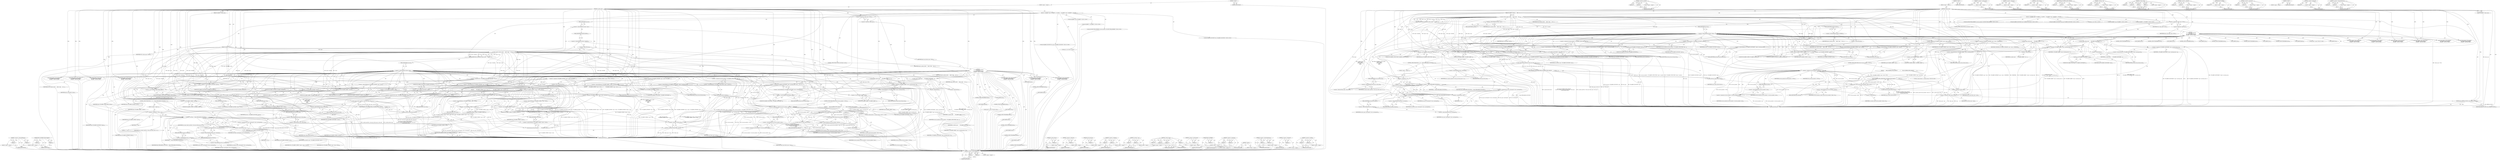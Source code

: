 digraph "&lt;operator&gt;.lessThan" {
vulnerable_226 [label=<(METHOD,&lt;operator&gt;.indirectFieldAccess)>];
vulnerable_227 [label=<(PARAM,p1)>];
vulnerable_228 [label=<(PARAM,p2)>];
vulnerable_229 [label=<(BLOCK,&lt;empty&gt;,&lt;empty&gt;)>];
vulnerable_230 [label=<(METHOD_RETURN,ANY)>];
vulnerable_249 [label=<(METHOD,&lt;operator&gt;.lessThan)>];
vulnerable_250 [label=<(PARAM,p1)>];
vulnerable_251 [label=<(PARAM,p2)>];
vulnerable_252 [label=<(BLOCK,&lt;empty&gt;,&lt;empty&gt;)>];
vulnerable_253 [label=<(METHOD_RETURN,ANY)>];
vulnerable_6 [label=<(METHOD,&lt;global&gt;)<SUB>1</SUB>>];
vulnerable_7 [label=<(BLOCK,&lt;empty&gt;,&lt;empty&gt;)<SUB>1</SUB>>];
vulnerable_8 [label=<(METHOD,yr_object_copy)<SUB>1</SUB>>];
vulnerable_9 [label=<(PARAM,YR_OBJECT* object)<SUB>2</SUB>>];
vulnerable_10 [label=<(PARAM,YR_OBJECT** object_copy)<SUB>3</SUB>>];
vulnerable_11 [label=<(BLOCK,{
  YR_OBJECT* copy;
  YR_OBJECT* o;

  YR_STRU...,{
  YR_OBJECT* copy;
  YR_OBJECT* o;

  YR_STRU...)<SUB>4</SUB>>];
vulnerable_12 [label="<(LOCAL,YR_OBJECT* copy: YR_OBJECT*)<SUB>5</SUB>>"];
vulnerable_13 [label="<(LOCAL,YR_OBJECT* o: YR_OBJECT*)<SUB>6</SUB>>"];
vulnerable_14 [label="<(LOCAL,YR_STRUCTURE_MEMBER* structure_member: YR_STRUCTURE_MEMBER*)<SUB>8</SUB>>"];
vulnerable_15 [label="<(LOCAL,YR_OBJECT_FUNCTION* func: YR_OBJECT_FUNCTION*)<SUB>9</SUB>>"];
vulnerable_16 [label="<(LOCAL,YR_OBJECT_FUNCTION* func_copy: YR_OBJECT_FUNCTION*)<SUB>10</SUB>>"];
vulnerable_17 [label="<(LOCAL,int i: int)<SUB>12</SUB>>"];
vulnerable_18 [label=<(&lt;operator&gt;.assignment,*object_copy = NULL)<SUB>14</SUB>>];
vulnerable_19 [label=<(&lt;operator&gt;.indirection,*object_copy)<SUB>14</SUB>>];
vulnerable_20 [label=<(IDENTIFIER,object_copy,*object_copy = NULL)<SUB>14</SUB>>];
vulnerable_21 [label=<(IDENTIFIER,NULL,*object_copy = NULL)<SUB>14</SUB>>];
vulnerable_22 [label=<(FAIL_ON_ERROR,FAIL_ON_ERROR(yr_object_create(
      object-&gt;t...)<SUB>16</SUB>>];
vulnerable_23 [label=<(yr_object_create,yr_object_create(
      object-&gt;type,
      obj...)<SUB>16</SUB>>];
vulnerable_24 [label=<(&lt;operator&gt;.indirectFieldAccess,object-&gt;type)<SUB>17</SUB>>];
vulnerable_25 [label=<(IDENTIFIER,object,yr_object_create(
      object-&gt;type,
      obj...)<SUB>17</SUB>>];
vulnerable_26 [label=<(FIELD_IDENTIFIER,type,type)<SUB>17</SUB>>];
vulnerable_27 [label=<(&lt;operator&gt;.indirectFieldAccess,object-&gt;identifier)<SUB>18</SUB>>];
vulnerable_28 [label=<(IDENTIFIER,object,yr_object_create(
      object-&gt;type,
      obj...)<SUB>18</SUB>>];
vulnerable_29 [label=<(FIELD_IDENTIFIER,identifier,identifier)<SUB>18</SUB>>];
vulnerable_30 [label=<(IDENTIFIER,NULL,yr_object_create(
      object-&gt;type,
      obj...)<SUB>19</SUB>>];
vulnerable_31 [label=<(&lt;operator&gt;.addressOf,&amp;copy)<SUB>20</SUB>>];
vulnerable_32 [label=<(IDENTIFIER,copy,yr_object_create(
      object-&gt;type,
      obj...)<SUB>20</SUB>>];
vulnerable_33 [label=<(CONTROL_STRUCTURE,SWITCH,switch(object-&gt;type))<SUB>22</SUB>>];
vulnerable_34 [label=<(&lt;operator&gt;.indirectFieldAccess,object-&gt;type)<SUB>22</SUB>>];
vulnerable_35 [label=<(IDENTIFIER,object,switch(object-&gt;type))<SUB>22</SUB>>];
vulnerable_36 [label=<(FIELD_IDENTIFIER,type,type)<SUB>22</SUB>>];
vulnerable_37 [label="<(BLOCK,{
     case OBJECT_TYPE_INTEGER:
      ((YR_OBJ...,{
     case OBJECT_TYPE_INTEGER:
      ((YR_OBJ...)<SUB>23</SUB>>"];
vulnerable_38 [label=<(JUMP_TARGET,case)<SUB>24</SUB>>];
vulnerable_39 [label="<(IDENTIFIER,OBJECT_TYPE_INTEGER,{
     case OBJECT_TYPE_INTEGER:
      ((YR_OBJ...)<SUB>24</SUB>>"];
vulnerable_40 [label=<(&lt;operator&gt;.assignment,((YR_OBJECT_INTEGER*) copy)-&gt;value = UNDEFINED)<SUB>25</SUB>>];
vulnerable_41 [label=<(&lt;operator&gt;.indirectFieldAccess,((YR_OBJECT_INTEGER*) copy)-&gt;value)<SUB>25</SUB>>];
vulnerable_42 [label=<(&lt;operator&gt;.cast,(YR_OBJECT_INTEGER*) copy)<SUB>25</SUB>>];
vulnerable_43 [label=<(UNKNOWN,YR_OBJECT_INTEGER*,YR_OBJECT_INTEGER*)<SUB>25</SUB>>];
vulnerable_44 [label=<(IDENTIFIER,copy,(YR_OBJECT_INTEGER*) copy)<SUB>25</SUB>>];
vulnerable_45 [label=<(FIELD_IDENTIFIER,value,value)<SUB>25</SUB>>];
vulnerable_46 [label=<(IDENTIFIER,UNDEFINED,((YR_OBJECT_INTEGER*) copy)-&gt;value = UNDEFINED)<SUB>25</SUB>>];
vulnerable_47 [label=<(CONTROL_STRUCTURE,BREAK,break;)<SUB>26</SUB>>];
vulnerable_48 [label=<(JUMP_TARGET,case)<SUB>28</SUB>>];
vulnerable_49 [label="<(IDENTIFIER,OBJECT_TYPE_STRING,{
     case OBJECT_TYPE_INTEGER:
      ((YR_OBJ...)<SUB>28</SUB>>"];
vulnerable_50 [label=<(&lt;operator&gt;.assignment,((YR_OBJECT_STRING*) copy)-&gt;value = NULL)<SUB>29</SUB>>];
vulnerable_51 [label=<(&lt;operator&gt;.indirectFieldAccess,((YR_OBJECT_STRING*) copy)-&gt;value)<SUB>29</SUB>>];
vulnerable_52 [label=<(&lt;operator&gt;.cast,(YR_OBJECT_STRING*) copy)<SUB>29</SUB>>];
vulnerable_53 [label=<(UNKNOWN,YR_OBJECT_STRING*,YR_OBJECT_STRING*)<SUB>29</SUB>>];
vulnerable_54 [label=<(IDENTIFIER,copy,(YR_OBJECT_STRING*) copy)<SUB>29</SUB>>];
vulnerable_55 [label=<(FIELD_IDENTIFIER,value,value)<SUB>29</SUB>>];
vulnerable_56 [label=<(IDENTIFIER,NULL,((YR_OBJECT_STRING*) copy)-&gt;value = NULL)<SUB>29</SUB>>];
vulnerable_57 [label=<(CONTROL_STRUCTURE,BREAK,break;)<SUB>30</SUB>>];
vulnerable_58 [label=<(JUMP_TARGET,case)<SUB>32</SUB>>];
vulnerable_59 [label="<(IDENTIFIER,OBJECT_TYPE_FUNCTION,{
     case OBJECT_TYPE_INTEGER:
      ((YR_OBJ...)<SUB>32</SUB>>"];
vulnerable_60 [label=<(&lt;operator&gt;.assignment,func = (YR_OBJECT_FUNCTION*) object)<SUB>34</SUB>>];
vulnerable_61 [label=<(IDENTIFIER,func,func = (YR_OBJECT_FUNCTION*) object)<SUB>34</SUB>>];
vulnerable_62 [label=<(&lt;operator&gt;.cast,(YR_OBJECT_FUNCTION*) object)<SUB>34</SUB>>];
vulnerable_63 [label=<(UNKNOWN,YR_OBJECT_FUNCTION*,YR_OBJECT_FUNCTION*)<SUB>34</SUB>>];
vulnerable_64 [label=<(IDENTIFIER,object,(YR_OBJECT_FUNCTION*) object)<SUB>34</SUB>>];
vulnerable_65 [label=<(&lt;operator&gt;.assignment,func_copy = (YR_OBJECT_FUNCTION*) copy)<SUB>35</SUB>>];
vulnerable_66 [label=<(IDENTIFIER,func_copy,func_copy = (YR_OBJECT_FUNCTION*) copy)<SUB>35</SUB>>];
vulnerable_67 [label=<(&lt;operator&gt;.cast,(YR_OBJECT_FUNCTION*) copy)<SUB>35</SUB>>];
vulnerable_68 [label=<(UNKNOWN,YR_OBJECT_FUNCTION*,YR_OBJECT_FUNCTION*)<SUB>35</SUB>>];
vulnerable_69 [label=<(IDENTIFIER,copy,(YR_OBJECT_FUNCTION*) copy)<SUB>35</SUB>>];
vulnerable_70 [label=<(FAIL_ON_ERROR_WITH_CLEANUP,FAIL_ON_ERROR_WITH_CLEANUP(
        yr_object_c...)<SUB>37</SUB>>];
vulnerable_71 [label=<(yr_object_copy,yr_object_copy(func-&gt;return_obj, &amp;func_copy-&gt;re...)<SUB>38</SUB>>];
vulnerable_72 [label=<(&lt;operator&gt;.indirectFieldAccess,func-&gt;return_obj)<SUB>38</SUB>>];
vulnerable_73 [label=<(IDENTIFIER,func,yr_object_copy(func-&gt;return_obj, &amp;func_copy-&gt;re...)<SUB>38</SUB>>];
vulnerable_74 [label=<(FIELD_IDENTIFIER,return_obj,return_obj)<SUB>38</SUB>>];
vulnerable_75 [label=<(&lt;operator&gt;.addressOf,&amp;func_copy-&gt;return_obj)<SUB>38</SUB>>];
vulnerable_76 [label=<(&lt;operator&gt;.indirectFieldAccess,func_copy-&gt;return_obj)<SUB>38</SUB>>];
vulnerable_77 [label=<(IDENTIFIER,func_copy,yr_object_copy(func-&gt;return_obj, &amp;func_copy-&gt;re...)<SUB>38</SUB>>];
vulnerable_78 [label=<(FIELD_IDENTIFIER,return_obj,return_obj)<SUB>38</SUB>>];
vulnerable_79 [label=<(yr_object_destroy,yr_object_destroy(copy))<SUB>39</SUB>>];
vulnerable_80 [label=<(IDENTIFIER,copy,yr_object_destroy(copy))<SUB>39</SUB>>];
vulnerable_81 [label=<(CONTROL_STRUCTURE,FOR,for (i = 0;i &lt; MAX_OVERLOADED_FUNCTIONS;i++))<SUB>41</SUB>>];
vulnerable_82 [label=<(BLOCK,&lt;empty&gt;,&lt;empty&gt;)<SUB>41</SUB>>];
vulnerable_83 [label=<(&lt;operator&gt;.assignment,i = 0)<SUB>41</SUB>>];
vulnerable_84 [label=<(IDENTIFIER,i,i = 0)<SUB>41</SUB>>];
vulnerable_85 [label=<(LITERAL,0,i = 0)<SUB>41</SUB>>];
vulnerable_86 [label=<(&lt;operator&gt;.lessThan,i &lt; MAX_OVERLOADED_FUNCTIONS)<SUB>41</SUB>>];
vulnerable_87 [label=<(IDENTIFIER,i,i &lt; MAX_OVERLOADED_FUNCTIONS)<SUB>41</SUB>>];
vulnerable_88 [label=<(IDENTIFIER,MAX_OVERLOADED_FUNCTIONS,i &lt; MAX_OVERLOADED_FUNCTIONS)<SUB>41</SUB>>];
vulnerable_89 [label=<(&lt;operator&gt;.postIncrement,i++)<SUB>41</SUB>>];
vulnerable_90 [label=<(IDENTIFIER,i,i++)<SUB>41</SUB>>];
vulnerable_91 [label=<(&lt;operator&gt;.assignment,func_copy-&gt;prototypes[i] = func-&gt;prototypes[i])<SUB>42</SUB>>];
vulnerable_92 [label=<(&lt;operator&gt;.indirectIndexAccess,func_copy-&gt;prototypes[i])<SUB>42</SUB>>];
vulnerable_93 [label=<(&lt;operator&gt;.indirectFieldAccess,func_copy-&gt;prototypes)<SUB>42</SUB>>];
vulnerable_94 [label=<(IDENTIFIER,func_copy,func_copy-&gt;prototypes[i] = func-&gt;prototypes[i])<SUB>42</SUB>>];
vulnerable_95 [label=<(FIELD_IDENTIFIER,prototypes,prototypes)<SUB>42</SUB>>];
vulnerable_96 [label=<(IDENTIFIER,i,func_copy-&gt;prototypes[i] = func-&gt;prototypes[i])<SUB>42</SUB>>];
vulnerable_97 [label=<(&lt;operator&gt;.indirectIndexAccess,func-&gt;prototypes[i])<SUB>42</SUB>>];
vulnerable_98 [label=<(&lt;operator&gt;.indirectFieldAccess,func-&gt;prototypes)<SUB>42</SUB>>];
vulnerable_99 [label=<(IDENTIFIER,func,func_copy-&gt;prototypes[i] = func-&gt;prototypes[i])<SUB>42</SUB>>];
vulnerable_100 [label=<(FIELD_IDENTIFIER,prototypes,prototypes)<SUB>42</SUB>>];
vulnerable_101 [label=<(IDENTIFIER,i,func_copy-&gt;prototypes[i] = func-&gt;prototypes[i])<SUB>42</SUB>>];
vulnerable_102 [label=<(CONTROL_STRUCTURE,BREAK,break;)<SUB>44</SUB>>];
vulnerable_103 [label=<(JUMP_TARGET,case)<SUB>46</SUB>>];
vulnerable_104 [label="<(IDENTIFIER,OBJECT_TYPE_STRUCTURE,{
     case OBJECT_TYPE_INTEGER:
      ((YR_OBJ...)<SUB>46</SUB>>"];
vulnerable_105 [label=<(&lt;operator&gt;.assignment,structure_member = ((YR_OBJECT_STRUCTURE*) obje...)<SUB>48</SUB>>];
vulnerable_106 [label=<(IDENTIFIER,structure_member,structure_member = ((YR_OBJECT_STRUCTURE*) obje...)<SUB>48</SUB>>];
vulnerable_107 [label=<(&lt;operator&gt;.indirectFieldAccess,((YR_OBJECT_STRUCTURE*) object)-&gt;members)<SUB>48</SUB>>];
vulnerable_108 [label=<(&lt;operator&gt;.cast,(YR_OBJECT_STRUCTURE*) object)<SUB>48</SUB>>];
vulnerable_109 [label=<(UNKNOWN,YR_OBJECT_STRUCTURE*,YR_OBJECT_STRUCTURE*)<SUB>48</SUB>>];
vulnerable_110 [label=<(IDENTIFIER,object,(YR_OBJECT_STRUCTURE*) object)<SUB>48</SUB>>];
vulnerable_111 [label=<(FIELD_IDENTIFIER,members,members)<SUB>48</SUB>>];
vulnerable_112 [label=<(CONTROL_STRUCTURE,WHILE,while (structure_member != NULL))<SUB>50</SUB>>];
vulnerable_113 [label=<(&lt;operator&gt;.notEquals,structure_member != NULL)<SUB>50</SUB>>];
vulnerable_114 [label=<(IDENTIFIER,structure_member,structure_member != NULL)<SUB>50</SUB>>];
vulnerable_115 [label=<(IDENTIFIER,NULL,structure_member != NULL)<SUB>50</SUB>>];
vulnerable_116 [label=<(BLOCK,{
        FAIL_ON_ERROR_WITH_CLEANUP(
         ...,{
        FAIL_ON_ERROR_WITH_CLEANUP(
         ...)<SUB>51</SUB>>];
vulnerable_117 [label=<(FAIL_ON_ERROR_WITH_CLEANUP,FAIL_ON_ERROR_WITH_CLEANUP(
            yr_obje...)<SUB>52</SUB>>];
vulnerable_118 [label=<(yr_object_copy,yr_object_copy(structure_member-&gt;object, &amp;o))<SUB>53</SUB>>];
vulnerable_119 [label=<(&lt;operator&gt;.indirectFieldAccess,structure_member-&gt;object)<SUB>53</SUB>>];
vulnerable_120 [label=<(IDENTIFIER,structure_member,yr_object_copy(structure_member-&gt;object, &amp;o))<SUB>53</SUB>>];
vulnerable_121 [label=<(FIELD_IDENTIFIER,object,object)<SUB>53</SUB>>];
vulnerable_122 [label=<(&lt;operator&gt;.addressOf,&amp;o)<SUB>53</SUB>>];
vulnerable_123 [label=<(IDENTIFIER,o,yr_object_copy(structure_member-&gt;object, &amp;o))<SUB>53</SUB>>];
vulnerable_124 [label=<(yr_object_destroy,yr_object_destroy(copy))<SUB>54</SUB>>];
vulnerable_125 [label=<(IDENTIFIER,copy,yr_object_destroy(copy))<SUB>54</SUB>>];
vulnerable_126 [label="<(LOCAL,yr_object_destroy : yr_object_destroy)<SUB>59</SUB>>"];
vulnerable_127 [label=<(&lt;operator&gt;.assignment,structure_member = structure_member-&gt;next)<SUB>61</SUB>>];
vulnerable_128 [label=<(IDENTIFIER,structure_member,structure_member = structure_member-&gt;next)<SUB>61</SUB>>];
vulnerable_129 [label=<(&lt;operator&gt;.indirectFieldAccess,structure_member-&gt;next)<SUB>61</SUB>>];
vulnerable_130 [label=<(IDENTIFIER,structure_member,structure_member = structure_member-&gt;next)<SUB>61</SUB>>];
vulnerable_131 [label=<(FIELD_IDENTIFIER,next,next)<SUB>61</SUB>>];
vulnerable_132 [label=<(CONTROL_STRUCTURE,BREAK,break;)<SUB>64</SUB>>];
vulnerable_133 [label=<(JUMP_TARGET,case)<SUB>66</SUB>>];
vulnerable_134 [label="<(IDENTIFIER,OBJECT_TYPE_ARRAY,{
     case OBJECT_TYPE_INTEGER:
      ((YR_OBJ...)<SUB>66</SUB>>"];
vulnerable_135 [label=<(yr_object_copy,yr_object_copy(
        ((YR_OBJECT_ARRAY *) ob...)<SUB>68</SUB>>];
vulnerable_136 [label=<(&lt;operator&gt;.indirectFieldAccess,((YR_OBJECT_ARRAY *) object)-&gt;prototype_item)<SUB>69</SUB>>];
vulnerable_137 [label=<(&lt;operator&gt;.cast,(YR_OBJECT_ARRAY *) object)<SUB>69</SUB>>];
vulnerable_138 [label=<(UNKNOWN,YR_OBJECT_ARRAY *,YR_OBJECT_ARRAY *)<SUB>69</SUB>>];
vulnerable_139 [label=<(IDENTIFIER,object,(YR_OBJECT_ARRAY *) object)<SUB>69</SUB>>];
vulnerable_140 [label=<(FIELD_IDENTIFIER,prototype_item,prototype_item)<SUB>69</SUB>>];
vulnerable_141 [label=<(&lt;operator&gt;.addressOf,&amp;o)<SUB>70</SUB>>];
vulnerable_142 [label=<(IDENTIFIER,o,yr_object_copy(
        ((YR_OBJECT_ARRAY *) ob...)<SUB>70</SUB>>];
vulnerable_143 [label=<(&lt;operator&gt;.assignment,((YR_OBJECT_ARRAY *)copy)-&gt;prototype_item = o)<SUB>72</SUB>>];
vulnerable_144 [label=<(&lt;operator&gt;.indirectFieldAccess,((YR_OBJECT_ARRAY *)copy)-&gt;prototype_item)<SUB>72</SUB>>];
vulnerable_145 [label=<(&lt;operator&gt;.cast,(YR_OBJECT_ARRAY *)copy)<SUB>72</SUB>>];
vulnerable_146 [label=<(UNKNOWN,YR_OBJECT_ARRAY *,YR_OBJECT_ARRAY *)<SUB>72</SUB>>];
vulnerable_147 [label=<(IDENTIFIER,copy,(YR_OBJECT_ARRAY *)copy)<SUB>72</SUB>>];
vulnerable_148 [label=<(FIELD_IDENTIFIER,prototype_item,prototype_item)<SUB>72</SUB>>];
vulnerable_149 [label=<(IDENTIFIER,o,((YR_OBJECT_ARRAY *)copy)-&gt;prototype_item = o)<SUB>72</SUB>>];
vulnerable_150 [label=<(CONTROL_STRUCTURE,BREAK,break;)<SUB>74</SUB>>];
vulnerable_151 [label=<(JUMP_TARGET,case)<SUB>76</SUB>>];
vulnerable_152 [label="<(IDENTIFIER,OBJECT_TYPE_DICTIONARY,{
     case OBJECT_TYPE_INTEGER:
      ((YR_OBJ...)<SUB>76</SUB>>"];
vulnerable_153 [label=<(yr_object_copy,yr_object_copy(
        ((YR_OBJECT_DICTIONARY ...)<SUB>78</SUB>>];
vulnerable_154 [label=<(&lt;operator&gt;.indirectFieldAccess,((YR_OBJECT_DICTIONARY *) object)-&gt;prototype_item)<SUB>79</SUB>>];
vulnerable_155 [label=<(&lt;operator&gt;.cast,(YR_OBJECT_DICTIONARY *) object)<SUB>79</SUB>>];
vulnerable_156 [label=<(UNKNOWN,YR_OBJECT_DICTIONARY *,YR_OBJECT_DICTIONARY *)<SUB>79</SUB>>];
vulnerable_157 [label=<(IDENTIFIER,object,(YR_OBJECT_DICTIONARY *) object)<SUB>79</SUB>>];
vulnerable_158 [label=<(FIELD_IDENTIFIER,prototype_item,prototype_item)<SUB>79</SUB>>];
vulnerable_159 [label=<(&lt;operator&gt;.addressOf,&amp;o)<SUB>80</SUB>>];
vulnerable_160 [label=<(IDENTIFIER,o,yr_object_copy(
        ((YR_OBJECT_DICTIONARY ...)<SUB>80</SUB>>];
vulnerable_161 [label=<(&lt;operator&gt;.assignment,((YR_OBJECT_DICTIONARY *)copy)-&gt;prototype_item = o)<SUB>82</SUB>>];
vulnerable_162 [label=<(&lt;operator&gt;.indirectFieldAccess,((YR_OBJECT_DICTIONARY *)copy)-&gt;prototype_item)<SUB>82</SUB>>];
vulnerable_163 [label=<(&lt;operator&gt;.cast,(YR_OBJECT_DICTIONARY *)copy)<SUB>82</SUB>>];
vulnerable_164 [label=<(UNKNOWN,YR_OBJECT_DICTIONARY *,YR_OBJECT_DICTIONARY *)<SUB>82</SUB>>];
vulnerable_165 [label=<(IDENTIFIER,copy,(YR_OBJECT_DICTIONARY *)copy)<SUB>82</SUB>>];
vulnerable_166 [label=<(FIELD_IDENTIFIER,prototype_item,prototype_item)<SUB>82</SUB>>];
vulnerable_167 [label=<(IDENTIFIER,o,((YR_OBJECT_DICTIONARY *)copy)-&gt;prototype_item = o)<SUB>82</SUB>>];
vulnerable_168 [label=<(CONTROL_STRUCTURE,BREAK,break;)<SUB>84</SUB>>];
vulnerable_169 [label=<(JUMP_TARGET,default)<SUB>86</SUB>>];
vulnerable_170 [label="<(LOCAL,assert : assert)<SUB>87</SUB>>"];
vulnerable_171 [label=<(&lt;operator&gt;.assignment,*object_copy = copy)<SUB>91</SUB>>];
vulnerable_172 [label=<(&lt;operator&gt;.indirection,*object_copy)<SUB>91</SUB>>];
vulnerable_173 [label=<(IDENTIFIER,object_copy,*object_copy = copy)<SUB>91</SUB>>];
vulnerable_174 [label=<(IDENTIFIER,copy,*object_copy = copy)<SUB>91</SUB>>];
vulnerable_175 [label=<(RETURN,return ERROR_SUCCESS;,return ERROR_SUCCESS;)<SUB>93</SUB>>];
vulnerable_176 [label=<(IDENTIFIER,ERROR_SUCCESS,return ERROR_SUCCESS;)<SUB>93</SUB>>];
vulnerable_177 [label=<(METHOD_RETURN,int)<SUB>1</SUB>>];
vulnerable_179 [label=<(METHOD_RETURN,ANY)<SUB>1</SUB>>];
vulnerable_254 [label=<(METHOD,&lt;operator&gt;.postIncrement)>];
vulnerable_255 [label=<(PARAM,p1)>];
vulnerable_256 [label=<(BLOCK,&lt;empty&gt;,&lt;empty&gt;)>];
vulnerable_257 [label=<(METHOD_RETURN,ANY)>];
vulnerable_211 [label=<(METHOD,&lt;operator&gt;.indirection)>];
vulnerable_212 [label=<(PARAM,p1)>];
vulnerable_213 [label=<(BLOCK,&lt;empty&gt;,&lt;empty&gt;)>];
vulnerable_214 [label=<(METHOD_RETURN,ANY)>];
vulnerable_245 [label=<(METHOD,yr_object_destroy)>];
vulnerable_246 [label=<(PARAM,p1)>];
vulnerable_247 [label=<(BLOCK,&lt;empty&gt;,&lt;empty&gt;)>];
vulnerable_248 [label=<(METHOD_RETURN,ANY)>];
vulnerable_240 [label=<(METHOD,FAIL_ON_ERROR_WITH_CLEANUP)>];
vulnerable_241 [label=<(PARAM,p1)>];
vulnerable_242 [label=<(PARAM,p2)>];
vulnerable_243 [label=<(BLOCK,&lt;empty&gt;,&lt;empty&gt;)>];
vulnerable_244 [label=<(METHOD_RETURN,ANY)>];
vulnerable_235 [label=<(METHOD,&lt;operator&gt;.cast)>];
vulnerable_236 [label=<(PARAM,p1)>];
vulnerable_237 [label=<(PARAM,p2)>];
vulnerable_238 [label=<(BLOCK,&lt;empty&gt;,&lt;empty&gt;)>];
vulnerable_239 [label=<(METHOD_RETURN,ANY)>];
vulnerable_219 [label=<(METHOD,yr_object_create)>];
vulnerable_220 [label=<(PARAM,p1)>];
vulnerable_221 [label=<(PARAM,p2)>];
vulnerable_222 [label=<(PARAM,p3)>];
vulnerable_223 [label=<(PARAM,p4)>];
vulnerable_224 [label=<(BLOCK,&lt;empty&gt;,&lt;empty&gt;)>];
vulnerable_225 [label=<(METHOD_RETURN,ANY)>];
vulnerable_263 [label=<(METHOD,&lt;operator&gt;.notEquals)>];
vulnerable_264 [label=<(PARAM,p1)>];
vulnerable_265 [label=<(PARAM,p2)>];
vulnerable_266 [label=<(BLOCK,&lt;empty&gt;,&lt;empty&gt;)>];
vulnerable_267 [label=<(METHOD_RETURN,ANY)>];
vulnerable_215 [label=<(METHOD,FAIL_ON_ERROR)>];
vulnerable_216 [label=<(PARAM,p1)>];
vulnerable_217 [label=<(BLOCK,&lt;empty&gt;,&lt;empty&gt;)>];
vulnerable_218 [label=<(METHOD_RETURN,ANY)>];
vulnerable_206 [label=<(METHOD,&lt;operator&gt;.assignment)>];
vulnerable_207 [label=<(PARAM,p1)>];
vulnerable_208 [label=<(PARAM,p2)>];
vulnerable_209 [label=<(BLOCK,&lt;empty&gt;,&lt;empty&gt;)>];
vulnerable_210 [label=<(METHOD_RETURN,ANY)>];
vulnerable_200 [label=<(METHOD,&lt;global&gt;)<SUB>1</SUB>>];
vulnerable_201 [label=<(BLOCK,&lt;empty&gt;,&lt;empty&gt;)>];
vulnerable_202 [label=<(METHOD_RETURN,ANY)>];
vulnerable_231 [label=<(METHOD,&lt;operator&gt;.addressOf)>];
vulnerable_232 [label=<(PARAM,p1)>];
vulnerable_233 [label=<(BLOCK,&lt;empty&gt;,&lt;empty&gt;)>];
vulnerable_234 [label=<(METHOD_RETURN,ANY)>];
vulnerable_258 [label=<(METHOD,&lt;operator&gt;.indirectIndexAccess)>];
vulnerable_259 [label=<(PARAM,p1)>];
vulnerable_260 [label=<(PARAM,p2)>];
vulnerable_261 [label=<(BLOCK,&lt;empty&gt;,&lt;empty&gt;)>];
vulnerable_262 [label=<(METHOD_RETURN,ANY)>];
fixed_267 [label=<(METHOD,&lt;operator&gt;.indirectFieldAccess)>];
fixed_268 [label=<(PARAM,p1)>];
fixed_269 [label=<(PARAM,p2)>];
fixed_270 [label=<(BLOCK,&lt;empty&gt;,&lt;empty&gt;)>];
fixed_271 [label=<(METHOD_RETURN,ANY)>];
fixed_290 [label=<(METHOD,FAIL_ON_ERROR_WITH_CLEANUP)>];
fixed_291 [label=<(PARAM,p1)>];
fixed_292 [label=<(PARAM,p2)>];
fixed_293 [label=<(BLOCK,&lt;empty&gt;,&lt;empty&gt;)>];
fixed_294 [label=<(METHOD_RETURN,ANY)>];
fixed_6 [label=<(METHOD,&lt;global&gt;)<SUB>1</SUB>>];
fixed_7 [label=<(BLOCK,&lt;empty&gt;,&lt;empty&gt;)<SUB>1</SUB>>];
fixed_8 [label=<(METHOD,yr_object_copy)<SUB>1</SUB>>];
fixed_9 [label=<(PARAM,YR_OBJECT* object)<SUB>2</SUB>>];
fixed_10 [label=<(PARAM,YR_OBJECT** object_copy)<SUB>3</SUB>>];
fixed_11 [label=<(BLOCK,{
  YR_OBJECT* copy;
  YR_OBJECT* o;

  YR_STRU...,{
  YR_OBJECT* copy;
  YR_OBJECT* o;

  YR_STRU...)<SUB>4</SUB>>];
fixed_12 [label="<(LOCAL,YR_OBJECT* copy: YR_OBJECT*)<SUB>5</SUB>>"];
fixed_13 [label="<(LOCAL,YR_OBJECT* o: YR_OBJECT*)<SUB>6</SUB>>"];
fixed_14 [label="<(LOCAL,YR_STRUCTURE_MEMBER* structure_member: YR_STRUCTURE_MEMBER*)<SUB>8</SUB>>"];
fixed_15 [label="<(LOCAL,YR_OBJECT_FUNCTION* func: YR_OBJECT_FUNCTION*)<SUB>9</SUB>>"];
fixed_16 [label="<(LOCAL,YR_OBJECT_FUNCTION* func_copy: YR_OBJECT_FUNCTION*)<SUB>10</SUB>>"];
fixed_17 [label="<(LOCAL,int i: int)<SUB>12</SUB>>"];
fixed_18 [label=<(&lt;operator&gt;.assignment,*object_copy = NULL)<SUB>14</SUB>>];
fixed_19 [label=<(&lt;operator&gt;.indirection,*object_copy)<SUB>14</SUB>>];
fixed_20 [label=<(IDENTIFIER,object_copy,*object_copy = NULL)<SUB>14</SUB>>];
fixed_21 [label=<(IDENTIFIER,NULL,*object_copy = NULL)<SUB>14</SUB>>];
fixed_22 [label=<(FAIL_ON_ERROR,FAIL_ON_ERROR(yr_object_create(
      object-&gt;t...)<SUB>16</SUB>>];
fixed_23 [label=<(yr_object_create,yr_object_create(
      object-&gt;type,
      obj...)<SUB>16</SUB>>];
fixed_24 [label=<(&lt;operator&gt;.indirectFieldAccess,object-&gt;type)<SUB>17</SUB>>];
fixed_25 [label=<(IDENTIFIER,object,yr_object_create(
      object-&gt;type,
      obj...)<SUB>17</SUB>>];
fixed_26 [label=<(FIELD_IDENTIFIER,type,type)<SUB>17</SUB>>];
fixed_27 [label=<(&lt;operator&gt;.indirectFieldAccess,object-&gt;identifier)<SUB>18</SUB>>];
fixed_28 [label=<(IDENTIFIER,object,yr_object_create(
      object-&gt;type,
      obj...)<SUB>18</SUB>>];
fixed_29 [label=<(FIELD_IDENTIFIER,identifier,identifier)<SUB>18</SUB>>];
fixed_30 [label=<(IDENTIFIER,NULL,yr_object_create(
      object-&gt;type,
      obj...)<SUB>19</SUB>>];
fixed_31 [label=<(&lt;operator&gt;.addressOf,&amp;copy)<SUB>20</SUB>>];
fixed_32 [label=<(IDENTIFIER,copy,yr_object_create(
      object-&gt;type,
      obj...)<SUB>20</SUB>>];
fixed_33 [label=<(CONTROL_STRUCTURE,SWITCH,switch(object-&gt;type))<SUB>22</SUB>>];
fixed_34 [label=<(&lt;operator&gt;.indirectFieldAccess,object-&gt;type)<SUB>22</SUB>>];
fixed_35 [label=<(IDENTIFIER,object,switch(object-&gt;type))<SUB>22</SUB>>];
fixed_36 [label=<(FIELD_IDENTIFIER,type,type)<SUB>22</SUB>>];
fixed_37 [label="<(BLOCK,{
     case OBJECT_TYPE_INTEGER:
      ((YR_OBJ...,{
     case OBJECT_TYPE_INTEGER:
      ((YR_OBJ...)<SUB>23</SUB>>"];
fixed_38 [label=<(JUMP_TARGET,case)<SUB>24</SUB>>];
fixed_39 [label="<(IDENTIFIER,OBJECT_TYPE_INTEGER,{
     case OBJECT_TYPE_INTEGER:
      ((YR_OBJ...)<SUB>24</SUB>>"];
fixed_40 [label=<(&lt;operator&gt;.assignment,((YR_OBJECT_INTEGER*) copy)-&gt;value = ((YR_OBJEC...)<SUB>25</SUB>>];
fixed_41 [label=<(&lt;operator&gt;.indirectFieldAccess,((YR_OBJECT_INTEGER*) copy)-&gt;value)<SUB>25</SUB>>];
fixed_42 [label=<(&lt;operator&gt;.cast,(YR_OBJECT_INTEGER*) copy)<SUB>25</SUB>>];
fixed_43 [label=<(UNKNOWN,YR_OBJECT_INTEGER*,YR_OBJECT_INTEGER*)<SUB>25</SUB>>];
fixed_44 [label=<(IDENTIFIER,copy,(YR_OBJECT_INTEGER*) copy)<SUB>25</SUB>>];
fixed_45 [label=<(FIELD_IDENTIFIER,value,value)<SUB>25</SUB>>];
fixed_46 [label=<(&lt;operator&gt;.indirectFieldAccess,((YR_OBJECT_INTEGER*) object)-&gt;value)<SUB>25</SUB>>];
fixed_47 [label=<(&lt;operator&gt;.cast,(YR_OBJECT_INTEGER*) object)<SUB>25</SUB>>];
fixed_48 [label=<(UNKNOWN,YR_OBJECT_INTEGER*,YR_OBJECT_INTEGER*)<SUB>25</SUB>>];
fixed_49 [label=<(IDENTIFIER,object,(YR_OBJECT_INTEGER*) object)<SUB>25</SUB>>];
fixed_50 [label=<(FIELD_IDENTIFIER,value,value)<SUB>25</SUB>>];
fixed_51 [label=<(CONTROL_STRUCTURE,BREAK,break;)<SUB>26</SUB>>];
fixed_52 [label=<(JUMP_TARGET,case)<SUB>28</SUB>>];
fixed_53 [label="<(IDENTIFIER,OBJECT_TYPE_STRING,{
     case OBJECT_TYPE_INTEGER:
      ((YR_OBJ...)<SUB>28</SUB>>"];
fixed_54 [label=<(CONTROL_STRUCTURE,IF,if (((YR_OBJECT_STRING*) object)-&gt;value != NULL))<SUB>29</SUB>>];
fixed_55 [label=<(&lt;operator&gt;.notEquals,((YR_OBJECT_STRING*) object)-&gt;value != NULL)<SUB>29</SUB>>];
fixed_56 [label=<(&lt;operator&gt;.indirectFieldAccess,((YR_OBJECT_STRING*) object)-&gt;value)<SUB>29</SUB>>];
fixed_57 [label=<(&lt;operator&gt;.cast,(YR_OBJECT_STRING*) object)<SUB>29</SUB>>];
fixed_58 [label=<(UNKNOWN,YR_OBJECT_STRING*,YR_OBJECT_STRING*)<SUB>29</SUB>>];
fixed_59 [label=<(IDENTIFIER,object,(YR_OBJECT_STRING*) object)<SUB>29</SUB>>];
fixed_60 [label=<(FIELD_IDENTIFIER,value,value)<SUB>29</SUB>>];
fixed_61 [label=<(IDENTIFIER,NULL,((YR_OBJECT_STRING*) object)-&gt;value != NULL)<SUB>29</SUB>>];
fixed_62 [label=<(BLOCK,{
        ((YR_OBJECT_STRING*) copy)-&gt;value = s...,{
        ((YR_OBJECT_STRING*) copy)-&gt;value = s...)<SUB>30</SUB>>];
fixed_63 [label=<(&lt;operator&gt;.assignment,((YR_OBJECT_STRING*) copy)-&gt;value = sized_strin...)<SUB>31</SUB>>];
fixed_64 [label=<(&lt;operator&gt;.indirectFieldAccess,((YR_OBJECT_STRING*) copy)-&gt;value)<SUB>31</SUB>>];
fixed_65 [label=<(&lt;operator&gt;.cast,(YR_OBJECT_STRING*) copy)<SUB>31</SUB>>];
fixed_66 [label=<(UNKNOWN,YR_OBJECT_STRING*,YR_OBJECT_STRING*)<SUB>31</SUB>>];
fixed_67 [label=<(IDENTIFIER,copy,(YR_OBJECT_STRING*) copy)<SUB>31</SUB>>];
fixed_68 [label=<(FIELD_IDENTIFIER,value,value)<SUB>31</SUB>>];
fixed_69 [label=<(sized_string_dup,sized_string_dup(
            ((YR_OBJECT_STRIN...)<SUB>31</SUB>>];
fixed_70 [label=<(&lt;operator&gt;.indirectFieldAccess,((YR_OBJECT_STRING*) object)-&gt;value)<SUB>32</SUB>>];
fixed_71 [label=<(&lt;operator&gt;.cast,(YR_OBJECT_STRING*) object)<SUB>32</SUB>>];
fixed_72 [label=<(UNKNOWN,YR_OBJECT_STRING*,YR_OBJECT_STRING*)<SUB>32</SUB>>];
fixed_73 [label=<(IDENTIFIER,object,(YR_OBJECT_STRING*) object)<SUB>32</SUB>>];
fixed_74 [label=<(FIELD_IDENTIFIER,value,value)<SUB>32</SUB>>];
fixed_75 [label=<(CONTROL_STRUCTURE,ELSE,else)<SUB>35</SUB>>];
fixed_76 [label=<(BLOCK,{
        ((YR_OBJECT_STRING*) copy)-&gt;value = N...,{
        ((YR_OBJECT_STRING*) copy)-&gt;value = N...)<SUB>35</SUB>>];
fixed_77 [label=<(&lt;operator&gt;.assignment,((YR_OBJECT_STRING*) copy)-&gt;value = NULL)<SUB>36</SUB>>];
fixed_78 [label=<(&lt;operator&gt;.indirectFieldAccess,((YR_OBJECT_STRING*) copy)-&gt;value)<SUB>36</SUB>>];
fixed_79 [label=<(&lt;operator&gt;.cast,(YR_OBJECT_STRING*) copy)<SUB>36</SUB>>];
fixed_80 [label=<(UNKNOWN,YR_OBJECT_STRING*,YR_OBJECT_STRING*)<SUB>36</SUB>>];
fixed_81 [label=<(IDENTIFIER,copy,(YR_OBJECT_STRING*) copy)<SUB>36</SUB>>];
fixed_82 [label=<(FIELD_IDENTIFIER,value,value)<SUB>36</SUB>>];
fixed_83 [label=<(IDENTIFIER,NULL,((YR_OBJECT_STRING*) copy)-&gt;value = NULL)<SUB>36</SUB>>];
fixed_84 [label=<(CONTROL_STRUCTURE,BREAK,break;)<SUB>38</SUB>>];
fixed_85 [label=<(JUMP_TARGET,case)<SUB>40</SUB>>];
fixed_86 [label="<(IDENTIFIER,OBJECT_TYPE_FLOAT,{
     case OBJECT_TYPE_INTEGER:
      ((YR_OBJ...)<SUB>40</SUB>>"];
fixed_87 [label=<(&lt;operator&gt;.assignment,((YR_OBJECT_DOUBLE*) copy)-&gt;value = ((YR_OBJECT...)<SUB>41</SUB>>];
fixed_88 [label=<(&lt;operator&gt;.indirectFieldAccess,((YR_OBJECT_DOUBLE*) copy)-&gt;value)<SUB>41</SUB>>];
fixed_89 [label=<(&lt;operator&gt;.cast,(YR_OBJECT_DOUBLE*) copy)<SUB>41</SUB>>];
fixed_90 [label=<(UNKNOWN,YR_OBJECT_DOUBLE*,YR_OBJECT_DOUBLE*)<SUB>41</SUB>>];
fixed_91 [label=<(IDENTIFIER,copy,(YR_OBJECT_DOUBLE*) copy)<SUB>41</SUB>>];
fixed_92 [label=<(FIELD_IDENTIFIER,value,value)<SUB>41</SUB>>];
fixed_93 [label=<(&lt;operator&gt;.indirectFieldAccess,((YR_OBJECT_DOUBLE*) object)-&gt;value)<SUB>41</SUB>>];
fixed_94 [label=<(&lt;operator&gt;.cast,(YR_OBJECT_DOUBLE*) object)<SUB>41</SUB>>];
fixed_95 [label=<(UNKNOWN,YR_OBJECT_DOUBLE*,YR_OBJECT_DOUBLE*)<SUB>41</SUB>>];
fixed_96 [label=<(IDENTIFIER,object,(YR_OBJECT_DOUBLE*) object)<SUB>41</SUB>>];
fixed_97 [label=<(FIELD_IDENTIFIER,value,value)<SUB>41</SUB>>];
fixed_98 [label=<(CONTROL_STRUCTURE,BREAK,break;)<SUB>42</SUB>>];
fixed_99 [label=<(JUMP_TARGET,case)<SUB>44</SUB>>];
fixed_100 [label="<(IDENTIFIER,OBJECT_TYPE_FUNCTION,{
     case OBJECT_TYPE_INTEGER:
      ((YR_OBJ...)<SUB>44</SUB>>"];
fixed_101 [label=<(&lt;operator&gt;.assignment,func = (YR_OBJECT_FUNCTION*) object)<SUB>46</SUB>>];
fixed_102 [label=<(IDENTIFIER,func,func = (YR_OBJECT_FUNCTION*) object)<SUB>46</SUB>>];
fixed_103 [label=<(&lt;operator&gt;.cast,(YR_OBJECT_FUNCTION*) object)<SUB>46</SUB>>];
fixed_104 [label=<(UNKNOWN,YR_OBJECT_FUNCTION*,YR_OBJECT_FUNCTION*)<SUB>46</SUB>>];
fixed_105 [label=<(IDENTIFIER,object,(YR_OBJECT_FUNCTION*) object)<SUB>46</SUB>>];
fixed_106 [label=<(&lt;operator&gt;.assignment,func_copy = (YR_OBJECT_FUNCTION*) copy)<SUB>47</SUB>>];
fixed_107 [label=<(IDENTIFIER,func_copy,func_copy = (YR_OBJECT_FUNCTION*) copy)<SUB>47</SUB>>];
fixed_108 [label=<(&lt;operator&gt;.cast,(YR_OBJECT_FUNCTION*) copy)<SUB>47</SUB>>];
fixed_109 [label=<(UNKNOWN,YR_OBJECT_FUNCTION*,YR_OBJECT_FUNCTION*)<SUB>47</SUB>>];
fixed_110 [label=<(IDENTIFIER,copy,(YR_OBJECT_FUNCTION*) copy)<SUB>47</SUB>>];
fixed_111 [label=<(FAIL_ON_ERROR_WITH_CLEANUP,FAIL_ON_ERROR_WITH_CLEANUP(
        yr_object_c...)<SUB>49</SUB>>];
fixed_112 [label=<(yr_object_copy,yr_object_copy(func-&gt;return_obj, &amp;func_copy-&gt;re...)<SUB>50</SUB>>];
fixed_113 [label=<(&lt;operator&gt;.indirectFieldAccess,func-&gt;return_obj)<SUB>50</SUB>>];
fixed_114 [label=<(IDENTIFIER,func,yr_object_copy(func-&gt;return_obj, &amp;func_copy-&gt;re...)<SUB>50</SUB>>];
fixed_115 [label=<(FIELD_IDENTIFIER,return_obj,return_obj)<SUB>50</SUB>>];
fixed_116 [label=<(&lt;operator&gt;.addressOf,&amp;func_copy-&gt;return_obj)<SUB>50</SUB>>];
fixed_117 [label=<(&lt;operator&gt;.indirectFieldAccess,func_copy-&gt;return_obj)<SUB>50</SUB>>];
fixed_118 [label=<(IDENTIFIER,func_copy,yr_object_copy(func-&gt;return_obj, &amp;func_copy-&gt;re...)<SUB>50</SUB>>];
fixed_119 [label=<(FIELD_IDENTIFIER,return_obj,return_obj)<SUB>50</SUB>>];
fixed_120 [label=<(yr_object_destroy,yr_object_destroy(copy))<SUB>51</SUB>>];
fixed_121 [label=<(IDENTIFIER,copy,yr_object_destroy(copy))<SUB>51</SUB>>];
fixed_122 [label=<(CONTROL_STRUCTURE,FOR,for (i = 0;i &lt; MAX_OVERLOADED_FUNCTIONS;i++))<SUB>53</SUB>>];
fixed_123 [label=<(BLOCK,&lt;empty&gt;,&lt;empty&gt;)<SUB>53</SUB>>];
fixed_124 [label=<(&lt;operator&gt;.assignment,i = 0)<SUB>53</SUB>>];
fixed_125 [label=<(IDENTIFIER,i,i = 0)<SUB>53</SUB>>];
fixed_126 [label=<(LITERAL,0,i = 0)<SUB>53</SUB>>];
fixed_127 [label=<(&lt;operator&gt;.lessThan,i &lt; MAX_OVERLOADED_FUNCTIONS)<SUB>53</SUB>>];
fixed_128 [label=<(IDENTIFIER,i,i &lt; MAX_OVERLOADED_FUNCTIONS)<SUB>53</SUB>>];
fixed_129 [label=<(IDENTIFIER,MAX_OVERLOADED_FUNCTIONS,i &lt; MAX_OVERLOADED_FUNCTIONS)<SUB>53</SUB>>];
fixed_130 [label=<(&lt;operator&gt;.postIncrement,i++)<SUB>53</SUB>>];
fixed_131 [label=<(IDENTIFIER,i,i++)<SUB>53</SUB>>];
fixed_132 [label=<(&lt;operator&gt;.assignment,func_copy-&gt;prototypes[i] = func-&gt;prototypes[i])<SUB>54</SUB>>];
fixed_133 [label=<(&lt;operator&gt;.indirectIndexAccess,func_copy-&gt;prototypes[i])<SUB>54</SUB>>];
fixed_134 [label=<(&lt;operator&gt;.indirectFieldAccess,func_copy-&gt;prototypes)<SUB>54</SUB>>];
fixed_135 [label=<(IDENTIFIER,func_copy,func_copy-&gt;prototypes[i] = func-&gt;prototypes[i])<SUB>54</SUB>>];
fixed_136 [label=<(FIELD_IDENTIFIER,prototypes,prototypes)<SUB>54</SUB>>];
fixed_137 [label=<(IDENTIFIER,i,func_copy-&gt;prototypes[i] = func-&gt;prototypes[i])<SUB>54</SUB>>];
fixed_138 [label=<(&lt;operator&gt;.indirectIndexAccess,func-&gt;prototypes[i])<SUB>54</SUB>>];
fixed_139 [label=<(&lt;operator&gt;.indirectFieldAccess,func-&gt;prototypes)<SUB>54</SUB>>];
fixed_140 [label=<(IDENTIFIER,func,func_copy-&gt;prototypes[i] = func-&gt;prototypes[i])<SUB>54</SUB>>];
fixed_141 [label=<(FIELD_IDENTIFIER,prototypes,prototypes)<SUB>54</SUB>>];
fixed_142 [label=<(IDENTIFIER,i,func_copy-&gt;prototypes[i] = func-&gt;prototypes[i])<SUB>54</SUB>>];
fixed_143 [label=<(CONTROL_STRUCTURE,BREAK,break;)<SUB>56</SUB>>];
fixed_144 [label=<(JUMP_TARGET,case)<SUB>58</SUB>>];
fixed_145 [label="<(IDENTIFIER,OBJECT_TYPE_STRUCTURE,{
     case OBJECT_TYPE_INTEGER:
      ((YR_OBJ...)<SUB>58</SUB>>"];
fixed_146 [label=<(&lt;operator&gt;.assignment,structure_member = ((YR_OBJECT_STRUCTURE*) obje...)<SUB>60</SUB>>];
fixed_147 [label=<(IDENTIFIER,structure_member,structure_member = ((YR_OBJECT_STRUCTURE*) obje...)<SUB>60</SUB>>];
fixed_148 [label=<(&lt;operator&gt;.indirectFieldAccess,((YR_OBJECT_STRUCTURE*) object)-&gt;members)<SUB>60</SUB>>];
fixed_149 [label=<(&lt;operator&gt;.cast,(YR_OBJECT_STRUCTURE*) object)<SUB>60</SUB>>];
fixed_150 [label=<(UNKNOWN,YR_OBJECT_STRUCTURE*,YR_OBJECT_STRUCTURE*)<SUB>60</SUB>>];
fixed_151 [label=<(IDENTIFIER,object,(YR_OBJECT_STRUCTURE*) object)<SUB>60</SUB>>];
fixed_152 [label=<(FIELD_IDENTIFIER,members,members)<SUB>60</SUB>>];
fixed_153 [label=<(CONTROL_STRUCTURE,WHILE,while (structure_member != NULL))<SUB>62</SUB>>];
fixed_154 [label=<(&lt;operator&gt;.notEquals,structure_member != NULL)<SUB>62</SUB>>];
fixed_155 [label=<(IDENTIFIER,structure_member,structure_member != NULL)<SUB>62</SUB>>];
fixed_156 [label=<(IDENTIFIER,NULL,structure_member != NULL)<SUB>62</SUB>>];
fixed_157 [label=<(BLOCK,{
        FAIL_ON_ERROR_WITH_CLEANUP(
         ...,{
        FAIL_ON_ERROR_WITH_CLEANUP(
         ...)<SUB>63</SUB>>];
fixed_158 [label=<(FAIL_ON_ERROR_WITH_CLEANUP,FAIL_ON_ERROR_WITH_CLEANUP(
            yr_obje...)<SUB>64</SUB>>];
fixed_159 [label=<(yr_object_copy,yr_object_copy(structure_member-&gt;object, &amp;o))<SUB>65</SUB>>];
fixed_160 [label=<(&lt;operator&gt;.indirectFieldAccess,structure_member-&gt;object)<SUB>65</SUB>>];
fixed_161 [label=<(IDENTIFIER,structure_member,yr_object_copy(structure_member-&gt;object, &amp;o))<SUB>65</SUB>>];
fixed_162 [label=<(FIELD_IDENTIFIER,object,object)<SUB>65</SUB>>];
fixed_163 [label=<(&lt;operator&gt;.addressOf,&amp;o)<SUB>65</SUB>>];
fixed_164 [label=<(IDENTIFIER,o,yr_object_copy(structure_member-&gt;object, &amp;o))<SUB>65</SUB>>];
fixed_165 [label=<(yr_object_destroy,yr_object_destroy(copy))<SUB>66</SUB>>];
fixed_166 [label=<(IDENTIFIER,copy,yr_object_destroy(copy))<SUB>66</SUB>>];
fixed_167 [label="<(LOCAL,yr_object_destroy : yr_object_destroy)<SUB>71</SUB>>"];
fixed_168 [label=<(&lt;operator&gt;.assignment,structure_member = structure_member-&gt;next)<SUB>73</SUB>>];
fixed_169 [label=<(IDENTIFIER,structure_member,structure_member = structure_member-&gt;next)<SUB>73</SUB>>];
fixed_170 [label=<(&lt;operator&gt;.indirectFieldAccess,structure_member-&gt;next)<SUB>73</SUB>>];
fixed_171 [label=<(IDENTIFIER,structure_member,structure_member = structure_member-&gt;next)<SUB>73</SUB>>];
fixed_172 [label=<(FIELD_IDENTIFIER,next,next)<SUB>73</SUB>>];
fixed_173 [label=<(CONTROL_STRUCTURE,BREAK,break;)<SUB>76</SUB>>];
fixed_174 [label=<(JUMP_TARGET,case)<SUB>78</SUB>>];
fixed_175 [label="<(IDENTIFIER,OBJECT_TYPE_ARRAY,{
     case OBJECT_TYPE_INTEGER:
      ((YR_OBJ...)<SUB>78</SUB>>"];
fixed_176 [label=<(yr_object_copy,yr_object_copy(
        ((YR_OBJECT_ARRAY *) ob...)<SUB>80</SUB>>];
fixed_177 [label=<(&lt;operator&gt;.indirectFieldAccess,((YR_OBJECT_ARRAY *) object)-&gt;prototype_item)<SUB>81</SUB>>];
fixed_178 [label=<(&lt;operator&gt;.cast,(YR_OBJECT_ARRAY *) object)<SUB>81</SUB>>];
fixed_179 [label=<(UNKNOWN,YR_OBJECT_ARRAY *,YR_OBJECT_ARRAY *)<SUB>81</SUB>>];
fixed_180 [label=<(IDENTIFIER,object,(YR_OBJECT_ARRAY *) object)<SUB>81</SUB>>];
fixed_181 [label=<(FIELD_IDENTIFIER,prototype_item,prototype_item)<SUB>81</SUB>>];
fixed_182 [label=<(&lt;operator&gt;.addressOf,&amp;o)<SUB>82</SUB>>];
fixed_183 [label=<(IDENTIFIER,o,yr_object_copy(
        ((YR_OBJECT_ARRAY *) ob...)<SUB>82</SUB>>];
fixed_184 [label=<(&lt;operator&gt;.assignment,((YR_OBJECT_ARRAY *)copy)-&gt;prototype_item = o)<SUB>84</SUB>>];
fixed_185 [label=<(&lt;operator&gt;.indirectFieldAccess,((YR_OBJECT_ARRAY *)copy)-&gt;prototype_item)<SUB>84</SUB>>];
fixed_186 [label=<(&lt;operator&gt;.cast,(YR_OBJECT_ARRAY *)copy)<SUB>84</SUB>>];
fixed_187 [label=<(UNKNOWN,YR_OBJECT_ARRAY *,YR_OBJECT_ARRAY *)<SUB>84</SUB>>];
fixed_188 [label=<(IDENTIFIER,copy,(YR_OBJECT_ARRAY *)copy)<SUB>84</SUB>>];
fixed_189 [label=<(FIELD_IDENTIFIER,prototype_item,prototype_item)<SUB>84</SUB>>];
fixed_190 [label=<(IDENTIFIER,o,((YR_OBJECT_ARRAY *)copy)-&gt;prototype_item = o)<SUB>84</SUB>>];
fixed_191 [label=<(CONTROL_STRUCTURE,BREAK,break;)<SUB>86</SUB>>];
fixed_192 [label=<(JUMP_TARGET,case)<SUB>88</SUB>>];
fixed_193 [label="<(IDENTIFIER,OBJECT_TYPE_DICTIONARY,{
     case OBJECT_TYPE_INTEGER:
      ((YR_OBJ...)<SUB>88</SUB>>"];
fixed_194 [label=<(yr_object_copy,yr_object_copy(
        ((YR_OBJECT_DICTIONARY ...)<SUB>90</SUB>>];
fixed_195 [label=<(&lt;operator&gt;.indirectFieldAccess,((YR_OBJECT_DICTIONARY *) object)-&gt;prototype_item)<SUB>91</SUB>>];
fixed_196 [label=<(&lt;operator&gt;.cast,(YR_OBJECT_DICTIONARY *) object)<SUB>91</SUB>>];
fixed_197 [label=<(UNKNOWN,YR_OBJECT_DICTIONARY *,YR_OBJECT_DICTIONARY *)<SUB>91</SUB>>];
fixed_198 [label=<(IDENTIFIER,object,(YR_OBJECT_DICTIONARY *) object)<SUB>91</SUB>>];
fixed_199 [label=<(FIELD_IDENTIFIER,prototype_item,prototype_item)<SUB>91</SUB>>];
fixed_200 [label=<(&lt;operator&gt;.addressOf,&amp;o)<SUB>92</SUB>>];
fixed_201 [label=<(IDENTIFIER,o,yr_object_copy(
        ((YR_OBJECT_DICTIONARY ...)<SUB>92</SUB>>];
fixed_202 [label=<(&lt;operator&gt;.assignment,((YR_OBJECT_DICTIONARY *)copy)-&gt;prototype_item = o)<SUB>94</SUB>>];
fixed_203 [label=<(&lt;operator&gt;.indirectFieldAccess,((YR_OBJECT_DICTIONARY *)copy)-&gt;prototype_item)<SUB>94</SUB>>];
fixed_204 [label=<(&lt;operator&gt;.cast,(YR_OBJECT_DICTIONARY *)copy)<SUB>94</SUB>>];
fixed_205 [label=<(UNKNOWN,YR_OBJECT_DICTIONARY *,YR_OBJECT_DICTIONARY *)<SUB>94</SUB>>];
fixed_206 [label=<(IDENTIFIER,copy,(YR_OBJECT_DICTIONARY *)copy)<SUB>94</SUB>>];
fixed_207 [label=<(FIELD_IDENTIFIER,prototype_item,prototype_item)<SUB>94</SUB>>];
fixed_208 [label=<(IDENTIFIER,o,((YR_OBJECT_DICTIONARY *)copy)-&gt;prototype_item = o)<SUB>94</SUB>>];
fixed_209 [label=<(CONTROL_STRUCTURE,BREAK,break;)<SUB>96</SUB>>];
fixed_210 [label=<(JUMP_TARGET,default)<SUB>98</SUB>>];
fixed_211 [label="<(LOCAL,assert : assert)<SUB>99</SUB>>"];
fixed_212 [label=<(&lt;operator&gt;.assignment,*object_copy = copy)<SUB>103</SUB>>];
fixed_213 [label=<(&lt;operator&gt;.indirection,*object_copy)<SUB>103</SUB>>];
fixed_214 [label=<(IDENTIFIER,object_copy,*object_copy = copy)<SUB>103</SUB>>];
fixed_215 [label=<(IDENTIFIER,copy,*object_copy = copy)<SUB>103</SUB>>];
fixed_216 [label=<(RETURN,return ERROR_SUCCESS;,return ERROR_SUCCESS;)<SUB>105</SUB>>];
fixed_217 [label=<(IDENTIFIER,ERROR_SUCCESS,return ERROR_SUCCESS;)<SUB>105</SUB>>];
fixed_218 [label=<(METHOD_RETURN,int)<SUB>1</SUB>>];
fixed_220 [label=<(METHOD_RETURN,ANY)<SUB>1</SUB>>];
fixed_295 [label=<(METHOD,yr_object_destroy)>];
fixed_296 [label=<(PARAM,p1)>];
fixed_297 [label=<(BLOCK,&lt;empty&gt;,&lt;empty&gt;)>];
fixed_298 [label=<(METHOD_RETURN,ANY)>];
fixed_252 [label=<(METHOD,&lt;operator&gt;.indirection)>];
fixed_253 [label=<(PARAM,p1)>];
fixed_254 [label=<(BLOCK,&lt;empty&gt;,&lt;empty&gt;)>];
fixed_255 [label=<(METHOD_RETURN,ANY)>];
fixed_286 [label=<(METHOD,sized_string_dup)>];
fixed_287 [label=<(PARAM,p1)>];
fixed_288 [label=<(BLOCK,&lt;empty&gt;,&lt;empty&gt;)>];
fixed_289 [label=<(METHOD_RETURN,ANY)>];
fixed_281 [label=<(METHOD,&lt;operator&gt;.notEquals)>];
fixed_282 [label=<(PARAM,p1)>];
fixed_283 [label=<(PARAM,p2)>];
fixed_284 [label=<(BLOCK,&lt;empty&gt;,&lt;empty&gt;)>];
fixed_285 [label=<(METHOD_RETURN,ANY)>];
fixed_276 [label=<(METHOD,&lt;operator&gt;.cast)>];
fixed_277 [label=<(PARAM,p1)>];
fixed_278 [label=<(PARAM,p2)>];
fixed_279 [label=<(BLOCK,&lt;empty&gt;,&lt;empty&gt;)>];
fixed_280 [label=<(METHOD_RETURN,ANY)>];
fixed_260 [label=<(METHOD,yr_object_create)>];
fixed_261 [label=<(PARAM,p1)>];
fixed_262 [label=<(PARAM,p2)>];
fixed_263 [label=<(PARAM,p3)>];
fixed_264 [label=<(PARAM,p4)>];
fixed_265 [label=<(BLOCK,&lt;empty&gt;,&lt;empty&gt;)>];
fixed_266 [label=<(METHOD_RETURN,ANY)>];
fixed_304 [label=<(METHOD,&lt;operator&gt;.postIncrement)>];
fixed_305 [label=<(PARAM,p1)>];
fixed_306 [label=<(BLOCK,&lt;empty&gt;,&lt;empty&gt;)>];
fixed_307 [label=<(METHOD_RETURN,ANY)>];
fixed_256 [label=<(METHOD,FAIL_ON_ERROR)>];
fixed_257 [label=<(PARAM,p1)>];
fixed_258 [label=<(BLOCK,&lt;empty&gt;,&lt;empty&gt;)>];
fixed_259 [label=<(METHOD_RETURN,ANY)>];
fixed_247 [label=<(METHOD,&lt;operator&gt;.assignment)>];
fixed_248 [label=<(PARAM,p1)>];
fixed_249 [label=<(PARAM,p2)>];
fixed_250 [label=<(BLOCK,&lt;empty&gt;,&lt;empty&gt;)>];
fixed_251 [label=<(METHOD_RETURN,ANY)>];
fixed_241 [label=<(METHOD,&lt;global&gt;)<SUB>1</SUB>>];
fixed_242 [label=<(BLOCK,&lt;empty&gt;,&lt;empty&gt;)>];
fixed_243 [label=<(METHOD_RETURN,ANY)>];
fixed_308 [label=<(METHOD,&lt;operator&gt;.indirectIndexAccess)>];
fixed_309 [label=<(PARAM,p1)>];
fixed_310 [label=<(PARAM,p2)>];
fixed_311 [label=<(BLOCK,&lt;empty&gt;,&lt;empty&gt;)>];
fixed_312 [label=<(METHOD_RETURN,ANY)>];
fixed_272 [label=<(METHOD,&lt;operator&gt;.addressOf)>];
fixed_273 [label=<(PARAM,p1)>];
fixed_274 [label=<(BLOCK,&lt;empty&gt;,&lt;empty&gt;)>];
fixed_275 [label=<(METHOD_RETURN,ANY)>];
fixed_299 [label=<(METHOD,&lt;operator&gt;.lessThan)>];
fixed_300 [label=<(PARAM,p1)>];
fixed_301 [label=<(PARAM,p2)>];
fixed_302 [label=<(BLOCK,&lt;empty&gt;,&lt;empty&gt;)>];
fixed_303 [label=<(METHOD_RETURN,ANY)>];
vulnerable_226 -> vulnerable_227  [key=0, label="AST: "];
vulnerable_226 -> vulnerable_227  [key=1, label="DDG: "];
vulnerable_226 -> vulnerable_229  [key=0, label="AST: "];
vulnerable_226 -> vulnerable_228  [key=0, label="AST: "];
vulnerable_226 -> vulnerable_228  [key=1, label="DDG: "];
vulnerable_226 -> vulnerable_230  [key=0, label="AST: "];
vulnerable_226 -> vulnerable_230  [key=1, label="CFG: "];
vulnerable_227 -> vulnerable_230  [key=0, label="DDG: p1"];
vulnerable_228 -> vulnerable_230  [key=0, label="DDG: p2"];
vulnerable_249 -> vulnerable_250  [key=0, label="AST: "];
vulnerable_249 -> vulnerable_250  [key=1, label="DDG: "];
vulnerable_249 -> vulnerable_252  [key=0, label="AST: "];
vulnerable_249 -> vulnerable_251  [key=0, label="AST: "];
vulnerable_249 -> vulnerable_251  [key=1, label="DDG: "];
vulnerable_249 -> vulnerable_253  [key=0, label="AST: "];
vulnerable_249 -> vulnerable_253  [key=1, label="CFG: "];
vulnerable_250 -> vulnerable_253  [key=0, label="DDG: p1"];
vulnerable_251 -> vulnerable_253  [key=0, label="DDG: p2"];
vulnerable_6 -> vulnerable_7  [key=0, label="AST: "];
vulnerable_6 -> vulnerable_179  [key=0, label="AST: "];
vulnerable_6 -> vulnerable_179  [key=1, label="CFG: "];
vulnerable_7 -> vulnerable_8  [key=0, label="AST: "];
vulnerable_8 -> vulnerable_9  [key=0, label="AST: "];
vulnerable_8 -> vulnerable_9  [key=1, label="DDG: "];
vulnerable_8 -> vulnerable_10  [key=0, label="AST: "];
vulnerable_8 -> vulnerable_10  [key=1, label="DDG: "];
vulnerable_8 -> vulnerable_11  [key=0, label="AST: "];
vulnerable_8 -> vulnerable_177  [key=0, label="AST: "];
vulnerable_8 -> vulnerable_19  [key=0, label="CFG: "];
vulnerable_8 -> vulnerable_18  [key=0, label="DDG: "];
vulnerable_8 -> vulnerable_171  [key=0, label="DDG: "];
vulnerable_8 -> vulnerable_175  [key=0, label="DDG: "];
vulnerable_8 -> vulnerable_176  [key=0, label="DDG: "];
vulnerable_8 -> vulnerable_23  [key=0, label="DDG: "];
vulnerable_8 -> vulnerable_39  [key=0, label="DDG: "];
vulnerable_8 -> vulnerable_40  [key=0, label="DDG: "];
vulnerable_8 -> vulnerable_49  [key=0, label="DDG: "];
vulnerable_8 -> vulnerable_50  [key=0, label="DDG: "];
vulnerable_8 -> vulnerable_59  [key=0, label="DDG: "];
vulnerable_8 -> vulnerable_60  [key=0, label="DDG: "];
vulnerable_8 -> vulnerable_65  [key=0, label="DDG: "];
vulnerable_8 -> vulnerable_104  [key=0, label="DDG: "];
vulnerable_8 -> vulnerable_134  [key=0, label="DDG: "];
vulnerable_8 -> vulnerable_143  [key=0, label="DDG: "];
vulnerable_8 -> vulnerable_152  [key=0, label="DDG: "];
vulnerable_8 -> vulnerable_161  [key=0, label="DDG: "];
vulnerable_8 -> vulnerable_135  [key=0, label="DDG: "];
vulnerable_8 -> vulnerable_153  [key=0, label="DDG: "];
vulnerable_8 -> vulnerable_62  [key=0, label="DDG: "];
vulnerable_8 -> vulnerable_67  [key=0, label="DDG: "];
vulnerable_8 -> vulnerable_79  [key=0, label="DDG: "];
vulnerable_8 -> vulnerable_83  [key=0, label="DDG: "];
vulnerable_8 -> vulnerable_86  [key=0, label="DDG: "];
vulnerable_8 -> vulnerable_89  [key=0, label="DDG: "];
vulnerable_8 -> vulnerable_113  [key=0, label="DDG: "];
vulnerable_8 -> vulnerable_42  [key=0, label="DDG: "];
vulnerable_8 -> vulnerable_52  [key=0, label="DDG: "];
vulnerable_8 -> vulnerable_108  [key=0, label="DDG: "];
vulnerable_8 -> vulnerable_137  [key=0, label="DDG: "];
vulnerable_8 -> vulnerable_145  [key=0, label="DDG: "];
vulnerable_8 -> vulnerable_155  [key=0, label="DDG: "];
vulnerable_8 -> vulnerable_163  [key=0, label="DDG: "];
vulnerable_8 -> vulnerable_118  [key=0, label="DDG: "];
vulnerable_8 -> vulnerable_124  [key=0, label="DDG: "];
vulnerable_9 -> vulnerable_177  [key=0, label="DDG: object"];
vulnerable_9 -> vulnerable_23  [key=0, label="DDG: object"];
vulnerable_9 -> vulnerable_60  [key=0, label="DDG: object"];
vulnerable_9 -> vulnerable_62  [key=0, label="DDG: object"];
vulnerable_9 -> vulnerable_108  [key=0, label="DDG: object"];
vulnerable_9 -> vulnerable_137  [key=0, label="DDG: object"];
vulnerable_9 -> vulnerable_155  [key=0, label="DDG: object"];
vulnerable_10 -> vulnerable_177  [key=0, label="DDG: object_copy"];
vulnerable_11 -> vulnerable_12  [key=0, label="AST: "];
vulnerable_11 -> vulnerable_13  [key=0, label="AST: "];
vulnerable_11 -> vulnerable_14  [key=0, label="AST: "];
vulnerable_11 -> vulnerable_15  [key=0, label="AST: "];
vulnerable_11 -> vulnerable_16  [key=0, label="AST: "];
vulnerable_11 -> vulnerable_17  [key=0, label="AST: "];
vulnerable_11 -> vulnerable_18  [key=0, label="AST: "];
vulnerable_11 -> vulnerable_22  [key=0, label="AST: "];
vulnerable_11 -> vulnerable_33  [key=0, label="AST: "];
vulnerable_11 -> vulnerable_171  [key=0, label="AST: "];
vulnerable_11 -> vulnerable_175  [key=0, label="AST: "];
vulnerable_18 -> vulnerable_19  [key=0, label="AST: "];
vulnerable_18 -> vulnerable_21  [key=0, label="AST: "];
vulnerable_18 -> vulnerable_26  [key=0, label="CFG: "];
vulnerable_18 -> vulnerable_177  [key=0, label="DDG: *object_copy = NULL"];
vulnerable_19 -> vulnerable_20  [key=0, label="AST: "];
vulnerable_19 -> vulnerable_18  [key=0, label="CFG: "];
vulnerable_22 -> vulnerable_23  [key=0, label="AST: "];
vulnerable_22 -> vulnerable_36  [key=0, label="CFG: "];
vulnerable_22 -> vulnerable_177  [key=0, label="DDG: yr_object_create(
      object-&gt;type,
      object-&gt;identifier,
      NULL,
      &amp;copy)"];
vulnerable_22 -> vulnerable_177  [key=1, label="DDG: FAIL_ON_ERROR(yr_object_create(
      object-&gt;type,
      object-&gt;identifier,
      NULL,
      &amp;copy))"];
vulnerable_23 -> vulnerable_24  [key=0, label="AST: "];
vulnerable_23 -> vulnerable_27  [key=0, label="AST: "];
vulnerable_23 -> vulnerable_30  [key=0, label="AST: "];
vulnerable_23 -> vulnerable_31  [key=0, label="AST: "];
vulnerable_23 -> vulnerable_22  [key=0, label="CFG: "];
vulnerable_23 -> vulnerable_22  [key=1, label="DDG: object-&gt;type"];
vulnerable_23 -> vulnerable_22  [key=2, label="DDG: object-&gt;identifier"];
vulnerable_23 -> vulnerable_22  [key=3, label="DDG: NULL"];
vulnerable_23 -> vulnerable_22  [key=4, label="DDG: &amp;copy"];
vulnerable_23 -> vulnerable_177  [key=0, label="DDG: object-&gt;type"];
vulnerable_23 -> vulnerable_177  [key=1, label="DDG: object-&gt;identifier"];
vulnerable_23 -> vulnerable_177  [key=2, label="DDG: NULL"];
vulnerable_23 -> vulnerable_177  [key=3, label="DDG: &amp;copy"];
vulnerable_23 -> vulnerable_171  [key=0, label="DDG: &amp;copy"];
vulnerable_23 -> vulnerable_50  [key=0, label="DDG: NULL"];
vulnerable_23 -> vulnerable_60  [key=0, label="DDG: object-&gt;type"];
vulnerable_23 -> vulnerable_60  [key=1, label="DDG: object-&gt;identifier"];
vulnerable_23 -> vulnerable_65  [key=0, label="DDG: &amp;copy"];
vulnerable_23 -> vulnerable_62  [key=0, label="DDG: object-&gt;type"];
vulnerable_23 -> vulnerable_62  [key=1, label="DDG: object-&gt;identifier"];
vulnerable_23 -> vulnerable_67  [key=0, label="DDG: &amp;copy"];
vulnerable_23 -> vulnerable_79  [key=0, label="DDG: &amp;copy"];
vulnerable_23 -> vulnerable_113  [key=0, label="DDG: NULL"];
vulnerable_23 -> vulnerable_42  [key=0, label="DDG: &amp;copy"];
vulnerable_23 -> vulnerable_52  [key=0, label="DDG: &amp;copy"];
vulnerable_23 -> vulnerable_108  [key=0, label="DDG: object-&gt;type"];
vulnerable_23 -> vulnerable_108  [key=1, label="DDG: object-&gt;identifier"];
vulnerable_23 -> vulnerable_137  [key=0, label="DDG: object-&gt;type"];
vulnerable_23 -> vulnerable_137  [key=1, label="DDG: object-&gt;identifier"];
vulnerable_23 -> vulnerable_145  [key=0, label="DDG: &amp;copy"];
vulnerable_23 -> vulnerable_155  [key=0, label="DDG: object-&gt;type"];
vulnerable_23 -> vulnerable_155  [key=1, label="DDG: object-&gt;identifier"];
vulnerable_23 -> vulnerable_163  [key=0, label="DDG: &amp;copy"];
vulnerable_23 -> vulnerable_124  [key=0, label="DDG: &amp;copy"];
vulnerable_24 -> vulnerable_25  [key=0, label="AST: "];
vulnerable_24 -> vulnerable_26  [key=0, label="AST: "];
vulnerable_24 -> vulnerable_29  [key=0, label="CFG: "];
vulnerable_26 -> vulnerable_24  [key=0, label="CFG: "];
vulnerable_27 -> vulnerable_28  [key=0, label="AST: "];
vulnerable_27 -> vulnerable_29  [key=0, label="AST: "];
vulnerable_27 -> vulnerable_31  [key=0, label="CFG: "];
vulnerable_29 -> vulnerable_27  [key=0, label="CFG: "];
vulnerable_31 -> vulnerable_32  [key=0, label="AST: "];
vulnerable_31 -> vulnerable_23  [key=0, label="CFG: "];
vulnerable_33 -> vulnerable_34  [key=0, label="AST: "];
vulnerable_33 -> vulnerable_37  [key=0, label="AST: "];
vulnerable_34 -> vulnerable_35  [key=0, label="AST: "];
vulnerable_34 -> vulnerable_36  [key=0, label="AST: "];
vulnerable_34 -> vulnerable_43  [key=0, label="CFG: "];
vulnerable_34 -> vulnerable_43  [key=1, label="CDG: "];
vulnerable_34 -> vulnerable_53  [key=0, label="CFG: "];
vulnerable_34 -> vulnerable_53  [key=1, label="CDG: "];
vulnerable_34 -> vulnerable_63  [key=0, label="CFG: "];
vulnerable_34 -> vulnerable_63  [key=1, label="CDG: "];
vulnerable_34 -> vulnerable_109  [key=0, label="CFG: "];
vulnerable_34 -> vulnerable_109  [key=1, label="CDG: "];
vulnerable_34 -> vulnerable_138  [key=0, label="CFG: "];
vulnerable_34 -> vulnerable_138  [key=1, label="CDG: "];
vulnerable_34 -> vulnerable_156  [key=0, label="CFG: "];
vulnerable_34 -> vulnerable_156  [key=1, label="CDG: "];
vulnerable_34 -> vulnerable_172  [key=0, label="CFG: "];
vulnerable_34 -> vulnerable_107  [key=0, label="CDG: "];
vulnerable_34 -> vulnerable_68  [key=0, label="CDG: "];
vulnerable_34 -> vulnerable_60  [key=0, label="CDG: "];
vulnerable_34 -> vulnerable_42  [key=0, label="CDG: "];
vulnerable_34 -> vulnerable_51  [key=0, label="CDG: "];
vulnerable_34 -> vulnerable_113  [key=0, label="CDG: "];
vulnerable_34 -> vulnerable_136  [key=0, label="CDG: "];
vulnerable_34 -> vulnerable_75  [key=0, label="CDG: "];
vulnerable_34 -> vulnerable_154  [key=0, label="CDG: "];
vulnerable_34 -> vulnerable_52  [key=0, label="CDG: "];
vulnerable_34 -> vulnerable_145  [key=0, label="CDG: "];
vulnerable_34 -> vulnerable_146  [key=0, label="CDG: "];
vulnerable_34 -> vulnerable_161  [key=0, label="CDG: "];
vulnerable_34 -> vulnerable_163  [key=0, label="CDG: "];
vulnerable_34 -> vulnerable_67  [key=0, label="CDG: "];
vulnerable_34 -> vulnerable_74  [key=0, label="CDG: "];
vulnerable_34 -> vulnerable_162  [key=0, label="CDG: "];
vulnerable_34 -> vulnerable_153  [key=0, label="CDG: "];
vulnerable_34 -> vulnerable_40  [key=0, label="CDG: "];
vulnerable_34 -> vulnerable_76  [key=0, label="CDG: "];
vulnerable_34 -> vulnerable_50  [key=0, label="CDG: "];
vulnerable_34 -> vulnerable_144  [key=0, label="CDG: "];
vulnerable_34 -> vulnerable_148  [key=0, label="CDG: "];
vulnerable_34 -> vulnerable_137  [key=0, label="CDG: "];
vulnerable_34 -> vulnerable_79  [key=0, label="CDG: "];
vulnerable_34 -> vulnerable_70  [key=0, label="CDG: "];
vulnerable_34 -> vulnerable_164  [key=0, label="CDG: "];
vulnerable_34 -> vulnerable_155  [key=0, label="CDG: "];
vulnerable_34 -> vulnerable_108  [key=0, label="CDG: "];
vulnerable_34 -> vulnerable_158  [key=0, label="CDG: "];
vulnerable_34 -> vulnerable_111  [key=0, label="CDG: "];
vulnerable_34 -> vulnerable_86  [key=0, label="CDG: "];
vulnerable_34 -> vulnerable_141  [key=0, label="CDG: "];
vulnerable_34 -> vulnerable_166  [key=0, label="CDG: "];
vulnerable_34 -> vulnerable_72  [key=0, label="CDG: "];
vulnerable_34 -> vulnerable_45  [key=0, label="CDG: "];
vulnerable_34 -> vulnerable_65  [key=0, label="CDG: "];
vulnerable_34 -> vulnerable_159  [key=0, label="CDG: "];
vulnerable_34 -> vulnerable_140  [key=0, label="CDG: "];
vulnerable_34 -> vulnerable_143  [key=0, label="CDG: "];
vulnerable_34 -> vulnerable_83  [key=0, label="CDG: "];
vulnerable_34 -> vulnerable_71  [key=0, label="CDG: "];
vulnerable_34 -> vulnerable_105  [key=0, label="CDG: "];
vulnerable_34 -> vulnerable_135  [key=0, label="CDG: "];
vulnerable_34 -> vulnerable_41  [key=0, label="CDG: "];
vulnerable_34 -> vulnerable_55  [key=0, label="CDG: "];
vulnerable_34 -> vulnerable_78  [key=0, label="CDG: "];
vulnerable_34 -> vulnerable_62  [key=0, label="CDG: "];
vulnerable_36 -> vulnerable_34  [key=0, label="CFG: "];
vulnerable_37 -> vulnerable_38  [key=0, label="AST: "];
vulnerable_37 -> vulnerable_39  [key=0, label="AST: "];
vulnerable_37 -> vulnerable_40  [key=0, label="AST: "];
vulnerable_37 -> vulnerable_47  [key=0, label="AST: "];
vulnerable_37 -> vulnerable_48  [key=0, label="AST: "];
vulnerable_37 -> vulnerable_49  [key=0, label="AST: "];
vulnerable_37 -> vulnerable_50  [key=0, label="AST: "];
vulnerable_37 -> vulnerable_57  [key=0, label="AST: "];
vulnerable_37 -> vulnerable_58  [key=0, label="AST: "];
vulnerable_37 -> vulnerable_59  [key=0, label="AST: "];
vulnerable_37 -> vulnerable_60  [key=0, label="AST: "];
vulnerable_37 -> vulnerable_65  [key=0, label="AST: "];
vulnerable_37 -> vulnerable_70  [key=0, label="AST: "];
vulnerable_37 -> vulnerable_81  [key=0, label="AST: "];
vulnerable_37 -> vulnerable_102  [key=0, label="AST: "];
vulnerable_37 -> vulnerable_103  [key=0, label="AST: "];
vulnerable_37 -> vulnerable_104  [key=0, label="AST: "];
vulnerable_37 -> vulnerable_105  [key=0, label="AST: "];
vulnerable_37 -> vulnerable_112  [key=0, label="AST: "];
vulnerable_37 -> vulnerable_132  [key=0, label="AST: "];
vulnerable_37 -> vulnerable_133  [key=0, label="AST: "];
vulnerable_37 -> vulnerable_134  [key=0, label="AST: "];
vulnerable_37 -> vulnerable_135  [key=0, label="AST: "];
vulnerable_37 -> vulnerable_143  [key=0, label="AST: "];
vulnerable_37 -> vulnerable_150  [key=0, label="AST: "];
vulnerable_37 -> vulnerable_151  [key=0, label="AST: "];
vulnerable_37 -> vulnerable_152  [key=0, label="AST: "];
vulnerable_37 -> vulnerable_153  [key=0, label="AST: "];
vulnerable_37 -> vulnerable_161  [key=0, label="AST: "];
vulnerable_37 -> vulnerable_168  [key=0, label="AST: "];
vulnerable_37 -> vulnerable_169  [key=0, label="AST: "];
vulnerable_37 -> vulnerable_170  [key=0, label="AST: "];
vulnerable_40 -> vulnerable_41  [key=0, label="AST: "];
vulnerable_40 -> vulnerable_46  [key=0, label="AST: "];
vulnerable_40 -> vulnerable_172  [key=0, label="CFG: "];
vulnerable_40 -> vulnerable_177  [key=0, label="DDG: ((YR_OBJECT_INTEGER*) copy)-&gt;value"];
vulnerable_40 -> vulnerable_177  [key=1, label="DDG: ((YR_OBJECT_INTEGER*) copy)-&gt;value = UNDEFINED"];
vulnerable_40 -> vulnerable_177  [key=2, label="DDG: UNDEFINED"];
vulnerable_41 -> vulnerable_42  [key=0, label="AST: "];
vulnerable_41 -> vulnerable_45  [key=0, label="AST: "];
vulnerable_41 -> vulnerable_40  [key=0, label="CFG: "];
vulnerable_42 -> vulnerable_43  [key=0, label="AST: "];
vulnerable_42 -> vulnerable_44  [key=0, label="AST: "];
vulnerable_42 -> vulnerable_45  [key=0, label="CFG: "];
vulnerable_43 -> vulnerable_42  [key=0, label="CFG: "];
vulnerable_45 -> vulnerable_41  [key=0, label="CFG: "];
vulnerable_50 -> vulnerable_51  [key=0, label="AST: "];
vulnerable_50 -> vulnerable_56  [key=0, label="AST: "];
vulnerable_50 -> vulnerable_172  [key=0, label="CFG: "];
vulnerable_50 -> vulnerable_177  [key=0, label="DDG: ((YR_OBJECT_STRING*) copy)-&gt;value"];
vulnerable_50 -> vulnerable_177  [key=1, label="DDG: NULL"];
vulnerable_50 -> vulnerable_177  [key=2, label="DDG: ((YR_OBJECT_STRING*) copy)-&gt;value = NULL"];
vulnerable_51 -> vulnerable_52  [key=0, label="AST: "];
vulnerable_51 -> vulnerable_55  [key=0, label="AST: "];
vulnerable_51 -> vulnerable_50  [key=0, label="CFG: "];
vulnerable_52 -> vulnerable_53  [key=0, label="AST: "];
vulnerable_52 -> vulnerable_54  [key=0, label="AST: "];
vulnerable_52 -> vulnerable_55  [key=0, label="CFG: "];
vulnerable_53 -> vulnerable_52  [key=0, label="CFG: "];
vulnerable_55 -> vulnerable_51  [key=0, label="CFG: "];
vulnerable_60 -> vulnerable_61  [key=0, label="AST: "];
vulnerable_60 -> vulnerable_62  [key=0, label="AST: "];
vulnerable_60 -> vulnerable_68  [key=0, label="CFG: "];
vulnerable_60 -> vulnerable_177  [key=0, label="DDG: func"];
vulnerable_60 -> vulnerable_177  [key=1, label="DDG: (YR_OBJECT_FUNCTION*) object"];
vulnerable_60 -> vulnerable_177  [key=2, label="DDG: func = (YR_OBJECT_FUNCTION*) object"];
vulnerable_60 -> vulnerable_71  [key=0, label="DDG: func"];
vulnerable_62 -> vulnerable_63  [key=0, label="AST: "];
vulnerable_62 -> vulnerable_64  [key=0, label="AST: "];
vulnerable_62 -> vulnerable_60  [key=0, label="CFG: "];
vulnerable_62 -> vulnerable_177  [key=0, label="DDG: object"];
vulnerable_63 -> vulnerable_62  [key=0, label="CFG: "];
vulnerable_65 -> vulnerable_66  [key=0, label="AST: "];
vulnerable_65 -> vulnerable_67  [key=0, label="AST: "];
vulnerable_65 -> vulnerable_74  [key=0, label="CFG: "];
vulnerable_65 -> vulnerable_177  [key=0, label="DDG: func_copy"];
vulnerable_65 -> vulnerable_177  [key=1, label="DDG: (YR_OBJECT_FUNCTION*) copy"];
vulnerable_65 -> vulnerable_177  [key=2, label="DDG: func_copy = (YR_OBJECT_FUNCTION*) copy"];
vulnerable_65 -> vulnerable_71  [key=0, label="DDG: func_copy"];
vulnerable_67 -> vulnerable_68  [key=0, label="AST: "];
vulnerable_67 -> vulnerable_69  [key=0, label="AST: "];
vulnerable_67 -> vulnerable_65  [key=0, label="CFG: "];
vulnerable_68 -> vulnerable_67  [key=0, label="CFG: "];
vulnerable_70 -> vulnerable_71  [key=0, label="AST: "];
vulnerable_70 -> vulnerable_79  [key=0, label="AST: "];
vulnerable_70 -> vulnerable_83  [key=0, label="CFG: "];
vulnerable_70 -> vulnerable_177  [key=0, label="DDG: yr_object_copy(func-&gt;return_obj, &amp;func_copy-&gt;return_obj)"];
vulnerable_70 -> vulnerable_177  [key=1, label="DDG: yr_object_destroy(copy)"];
vulnerable_70 -> vulnerable_177  [key=2, label="DDG: FAIL_ON_ERROR_WITH_CLEANUP(
        yr_object_copy(func-&gt;return_obj, &amp;func_copy-&gt;return_obj),
        yr_object_destroy(copy))"];
vulnerable_71 -> vulnerable_72  [key=0, label="AST: "];
vulnerable_71 -> vulnerable_75  [key=0, label="AST: "];
vulnerable_71 -> vulnerable_79  [key=0, label="CFG: "];
vulnerable_71 -> vulnerable_177  [key=0, label="DDG: func-&gt;return_obj"];
vulnerable_71 -> vulnerable_177  [key=1, label="DDG: &amp;func_copy-&gt;return_obj"];
vulnerable_71 -> vulnerable_70  [key=0, label="DDG: func-&gt;return_obj"];
vulnerable_71 -> vulnerable_70  [key=1, label="DDG: &amp;func_copy-&gt;return_obj"];
vulnerable_72 -> vulnerable_73  [key=0, label="AST: "];
vulnerable_72 -> vulnerable_74  [key=0, label="AST: "];
vulnerable_72 -> vulnerable_78  [key=0, label="CFG: "];
vulnerable_74 -> vulnerable_72  [key=0, label="CFG: "];
vulnerable_75 -> vulnerable_76  [key=0, label="AST: "];
vulnerable_75 -> vulnerable_71  [key=0, label="CFG: "];
vulnerable_76 -> vulnerable_77  [key=0, label="AST: "];
vulnerable_76 -> vulnerable_78  [key=0, label="AST: "];
vulnerable_76 -> vulnerable_75  [key=0, label="CFG: "];
vulnerable_78 -> vulnerable_76  [key=0, label="CFG: "];
vulnerable_79 -> vulnerable_80  [key=0, label="AST: "];
vulnerable_79 -> vulnerable_70  [key=0, label="CFG: "];
vulnerable_79 -> vulnerable_70  [key=1, label="DDG: copy"];
vulnerable_79 -> vulnerable_171  [key=0, label="DDG: copy"];
vulnerable_81 -> vulnerable_82  [key=0, label="AST: "];
vulnerable_81 -> vulnerable_86  [key=0, label="AST: "];
vulnerable_81 -> vulnerable_89  [key=0, label="AST: "];
vulnerable_81 -> vulnerable_91  [key=0, label="AST: "];
vulnerable_82 -> vulnerable_83  [key=0, label="AST: "];
vulnerable_83 -> vulnerable_84  [key=0, label="AST: "];
vulnerable_83 -> vulnerable_85  [key=0, label="AST: "];
vulnerable_83 -> vulnerable_86  [key=0, label="CFG: "];
vulnerable_83 -> vulnerable_86  [key=1, label="DDG: i"];
vulnerable_83 -> vulnerable_177  [key=0, label="DDG: i = 0"];
vulnerable_86 -> vulnerable_87  [key=0, label="AST: "];
vulnerable_86 -> vulnerable_88  [key=0, label="AST: "];
vulnerable_86 -> vulnerable_95  [key=0, label="CFG: "];
vulnerable_86 -> vulnerable_95  [key=1, label="CDG: "];
vulnerable_86 -> vulnerable_172  [key=0, label="CFG: "];
vulnerable_86 -> vulnerable_177  [key=0, label="DDG: i"];
vulnerable_86 -> vulnerable_177  [key=1, label="DDG: i &lt; MAX_OVERLOADED_FUNCTIONS"];
vulnerable_86 -> vulnerable_177  [key=2, label="DDG: MAX_OVERLOADED_FUNCTIONS"];
vulnerable_86 -> vulnerable_89  [key=0, label="DDG: i"];
vulnerable_86 -> vulnerable_89  [key=1, label="CDG: "];
vulnerable_86 -> vulnerable_98  [key=0, label="CDG: "];
vulnerable_86 -> vulnerable_92  [key=0, label="CDG: "];
vulnerable_86 -> vulnerable_97  [key=0, label="CDG: "];
vulnerable_86 -> vulnerable_91  [key=0, label="CDG: "];
vulnerable_86 -> vulnerable_93  [key=0, label="CDG: "];
vulnerable_86 -> vulnerable_100  [key=0, label="CDG: "];
vulnerable_86 -> vulnerable_86  [key=0, label="CDG: "];
vulnerable_89 -> vulnerable_90  [key=0, label="AST: "];
vulnerable_89 -> vulnerable_86  [key=0, label="CFG: "];
vulnerable_89 -> vulnerable_86  [key=1, label="DDG: i"];
vulnerable_89 -> vulnerable_177  [key=0, label="DDG: i++"];
vulnerable_91 -> vulnerable_92  [key=0, label="AST: "];
vulnerable_91 -> vulnerable_97  [key=0, label="AST: "];
vulnerable_91 -> vulnerable_89  [key=0, label="CFG: "];
vulnerable_91 -> vulnerable_177  [key=0, label="DDG: func_copy-&gt;prototypes[i]"];
vulnerable_91 -> vulnerable_177  [key=1, label="DDG: func-&gt;prototypes[i]"];
vulnerable_91 -> vulnerable_177  [key=2, label="DDG: func_copy-&gt;prototypes[i] = func-&gt;prototypes[i]"];
vulnerable_92 -> vulnerable_93  [key=0, label="AST: "];
vulnerable_92 -> vulnerable_96  [key=0, label="AST: "];
vulnerable_92 -> vulnerable_100  [key=0, label="CFG: "];
vulnerable_93 -> vulnerable_94  [key=0, label="AST: "];
vulnerable_93 -> vulnerable_95  [key=0, label="AST: "];
vulnerable_93 -> vulnerable_92  [key=0, label="CFG: "];
vulnerable_95 -> vulnerable_93  [key=0, label="CFG: "];
vulnerable_97 -> vulnerable_98  [key=0, label="AST: "];
vulnerable_97 -> vulnerable_101  [key=0, label="AST: "];
vulnerable_97 -> vulnerable_91  [key=0, label="CFG: "];
vulnerable_98 -> vulnerable_99  [key=0, label="AST: "];
vulnerable_98 -> vulnerable_100  [key=0, label="AST: "];
vulnerable_98 -> vulnerable_97  [key=0, label="CFG: "];
vulnerable_100 -> vulnerable_98  [key=0, label="CFG: "];
vulnerable_105 -> vulnerable_106  [key=0, label="AST: "];
vulnerable_105 -> vulnerable_107  [key=0, label="AST: "];
vulnerable_105 -> vulnerable_113  [key=0, label="CFG: "];
vulnerable_105 -> vulnerable_113  [key=1, label="DDG: structure_member"];
vulnerable_105 -> vulnerable_177  [key=0, label="DDG: ((YR_OBJECT_STRUCTURE*) object)-&gt;members"];
vulnerable_105 -> vulnerable_177  [key=1, label="DDG: structure_member = ((YR_OBJECT_STRUCTURE*) object)-&gt;members"];
vulnerable_107 -> vulnerable_108  [key=0, label="AST: "];
vulnerable_107 -> vulnerable_111  [key=0, label="AST: "];
vulnerable_107 -> vulnerable_105  [key=0, label="CFG: "];
vulnerable_108 -> vulnerable_109  [key=0, label="AST: "];
vulnerable_108 -> vulnerable_110  [key=0, label="AST: "];
vulnerable_108 -> vulnerable_111  [key=0, label="CFG: "];
vulnerable_108 -> vulnerable_177  [key=0, label="DDG: object"];
vulnerable_109 -> vulnerable_108  [key=0, label="CFG: "];
vulnerable_111 -> vulnerable_107  [key=0, label="CFG: "];
vulnerable_112 -> vulnerable_113  [key=0, label="AST: "];
vulnerable_112 -> vulnerable_116  [key=0, label="AST: "];
vulnerable_113 -> vulnerable_114  [key=0, label="AST: "];
vulnerable_113 -> vulnerable_115  [key=0, label="AST: "];
vulnerable_113 -> vulnerable_121  [key=0, label="CFG: "];
vulnerable_113 -> vulnerable_121  [key=1, label="CDG: "];
vulnerable_113 -> vulnerable_172  [key=0, label="CFG: "];
vulnerable_113 -> vulnerable_177  [key=0, label="DDG: structure_member"];
vulnerable_113 -> vulnerable_177  [key=1, label="DDG: NULL"];
vulnerable_113 -> vulnerable_177  [key=2, label="DDG: structure_member != NULL"];
vulnerable_113 -> vulnerable_127  [key=0, label="DDG: structure_member"];
vulnerable_113 -> vulnerable_127  [key=1, label="CDG: "];
vulnerable_113 -> vulnerable_118  [key=0, label="DDG: structure_member"];
vulnerable_113 -> vulnerable_118  [key=1, label="CDG: "];
vulnerable_113 -> vulnerable_113  [key=0, label="CDG: "];
vulnerable_113 -> vulnerable_131  [key=0, label="CDG: "];
vulnerable_113 -> vulnerable_119  [key=0, label="CDG: "];
vulnerable_113 -> vulnerable_129  [key=0, label="CDG: "];
vulnerable_113 -> vulnerable_122  [key=0, label="CDG: "];
vulnerable_113 -> vulnerable_117  [key=0, label="CDG: "];
vulnerable_113 -> vulnerable_124  [key=0, label="CDG: "];
vulnerable_116 -> vulnerable_117  [key=0, label="AST: "];
vulnerable_116 -> vulnerable_126  [key=0, label="AST: "];
vulnerable_116 -> vulnerable_127  [key=0, label="AST: "];
vulnerable_117 -> vulnerable_118  [key=0, label="AST: "];
vulnerable_117 -> vulnerable_124  [key=0, label="AST: "];
vulnerable_117 -> vulnerable_131  [key=0, label="CFG: "];
vulnerable_117 -> vulnerable_177  [key=0, label="DDG: yr_object_copy(structure_member-&gt;object, &amp;o)"];
vulnerable_117 -> vulnerable_177  [key=1, label="DDG: yr_object_destroy(copy)"];
vulnerable_117 -> vulnerable_177  [key=2, label="DDG: FAIL_ON_ERROR_WITH_CLEANUP(
            yr_object_copy(structure_member-&gt;object, &amp;o),
            yr_object_destroy(copy))"];
vulnerable_118 -> vulnerable_119  [key=0, label="AST: "];
vulnerable_118 -> vulnerable_122  [key=0, label="AST: "];
vulnerable_118 -> vulnerable_124  [key=0, label="CFG: "];
vulnerable_118 -> vulnerable_177  [key=0, label="DDG: structure_member-&gt;object"];
vulnerable_118 -> vulnerable_177  [key=1, label="DDG: &amp;o"];
vulnerable_118 -> vulnerable_113  [key=0, label="DDG: structure_member-&gt;object"];
vulnerable_118 -> vulnerable_117  [key=0, label="DDG: structure_member-&gt;object"];
vulnerable_118 -> vulnerable_117  [key=1, label="DDG: &amp;o"];
vulnerable_119 -> vulnerable_120  [key=0, label="AST: "];
vulnerable_119 -> vulnerable_121  [key=0, label="AST: "];
vulnerable_119 -> vulnerable_122  [key=0, label="CFG: "];
vulnerable_121 -> vulnerable_119  [key=0, label="CFG: "];
vulnerable_122 -> vulnerable_123  [key=0, label="AST: "];
vulnerable_122 -> vulnerable_118  [key=0, label="CFG: "];
vulnerable_124 -> vulnerable_125  [key=0, label="AST: "];
vulnerable_124 -> vulnerable_117  [key=0, label="CFG: "];
vulnerable_124 -> vulnerable_117  [key=1, label="DDG: copy"];
vulnerable_124 -> vulnerable_171  [key=0, label="DDG: copy"];
vulnerable_127 -> vulnerable_128  [key=0, label="AST: "];
vulnerable_127 -> vulnerable_129  [key=0, label="AST: "];
vulnerable_127 -> vulnerable_113  [key=0, label="CFG: "];
vulnerable_127 -> vulnerable_113  [key=1, label="DDG: structure_member"];
vulnerable_127 -> vulnerable_177  [key=0, label="DDG: structure_member-&gt;next"];
vulnerable_127 -> vulnerable_177  [key=1, label="DDG: structure_member = structure_member-&gt;next"];
vulnerable_129 -> vulnerable_130  [key=0, label="AST: "];
vulnerable_129 -> vulnerable_131  [key=0, label="AST: "];
vulnerable_129 -> vulnerable_127  [key=0, label="CFG: "];
vulnerable_131 -> vulnerable_129  [key=0, label="CFG: "];
vulnerable_135 -> vulnerable_136  [key=0, label="AST: "];
vulnerable_135 -> vulnerable_141  [key=0, label="AST: "];
vulnerable_135 -> vulnerable_146  [key=0, label="CFG: "];
vulnerable_135 -> vulnerable_177  [key=0, label="DDG: ((YR_OBJECT_ARRAY *) object)-&gt;prototype_item"];
vulnerable_135 -> vulnerable_177  [key=1, label="DDG: &amp;o"];
vulnerable_135 -> vulnerable_177  [key=2, label="DDG: yr_object_copy(
        ((YR_OBJECT_ARRAY *) object)-&gt;prototype_item,
        &amp;o)"];
vulnerable_135 -> vulnerable_143  [key=0, label="DDG: &amp;o"];
vulnerable_136 -> vulnerable_137  [key=0, label="AST: "];
vulnerable_136 -> vulnerable_140  [key=0, label="AST: "];
vulnerable_136 -> vulnerable_141  [key=0, label="CFG: "];
vulnerable_137 -> vulnerable_138  [key=0, label="AST: "];
vulnerable_137 -> vulnerable_139  [key=0, label="AST: "];
vulnerable_137 -> vulnerable_140  [key=0, label="CFG: "];
vulnerable_137 -> vulnerable_177  [key=0, label="DDG: object"];
vulnerable_138 -> vulnerable_137  [key=0, label="CFG: "];
vulnerable_140 -> vulnerable_136  [key=0, label="CFG: "];
vulnerable_141 -> vulnerable_142  [key=0, label="AST: "];
vulnerable_141 -> vulnerable_135  [key=0, label="CFG: "];
vulnerable_143 -> vulnerable_144  [key=0, label="AST: "];
vulnerable_143 -> vulnerable_149  [key=0, label="AST: "];
vulnerable_143 -> vulnerable_172  [key=0, label="CFG: "];
vulnerable_143 -> vulnerable_177  [key=0, label="DDG: ((YR_OBJECT_ARRAY *)copy)-&gt;prototype_item"];
vulnerable_143 -> vulnerable_177  [key=1, label="DDG: o"];
vulnerable_143 -> vulnerable_177  [key=2, label="DDG: ((YR_OBJECT_ARRAY *)copy)-&gt;prototype_item = o"];
vulnerable_144 -> vulnerable_145  [key=0, label="AST: "];
vulnerable_144 -> vulnerable_148  [key=0, label="AST: "];
vulnerable_144 -> vulnerable_143  [key=0, label="CFG: "];
vulnerable_145 -> vulnerable_146  [key=0, label="AST: "];
vulnerable_145 -> vulnerable_147  [key=0, label="AST: "];
vulnerable_145 -> vulnerable_148  [key=0, label="CFG: "];
vulnerable_146 -> vulnerable_145  [key=0, label="CFG: "];
vulnerable_148 -> vulnerable_144  [key=0, label="CFG: "];
vulnerable_153 -> vulnerable_154  [key=0, label="AST: "];
vulnerable_153 -> vulnerable_159  [key=0, label="AST: "];
vulnerable_153 -> vulnerable_164  [key=0, label="CFG: "];
vulnerable_153 -> vulnerable_177  [key=0, label="DDG: ((YR_OBJECT_DICTIONARY *) object)-&gt;prototype_item"];
vulnerable_153 -> vulnerable_177  [key=1, label="DDG: &amp;o"];
vulnerable_153 -> vulnerable_177  [key=2, label="DDG: yr_object_copy(
        ((YR_OBJECT_DICTIONARY *) object)-&gt;prototype_item,
        &amp;o)"];
vulnerable_153 -> vulnerable_161  [key=0, label="DDG: &amp;o"];
vulnerable_154 -> vulnerable_155  [key=0, label="AST: "];
vulnerable_154 -> vulnerable_158  [key=0, label="AST: "];
vulnerable_154 -> vulnerable_159  [key=0, label="CFG: "];
vulnerable_155 -> vulnerable_156  [key=0, label="AST: "];
vulnerable_155 -> vulnerable_157  [key=0, label="AST: "];
vulnerable_155 -> vulnerable_158  [key=0, label="CFG: "];
vulnerable_155 -> vulnerable_177  [key=0, label="DDG: object"];
vulnerable_156 -> vulnerable_155  [key=0, label="CFG: "];
vulnerable_158 -> vulnerable_154  [key=0, label="CFG: "];
vulnerable_159 -> vulnerable_160  [key=0, label="AST: "];
vulnerable_159 -> vulnerable_153  [key=0, label="CFG: "];
vulnerable_161 -> vulnerable_162  [key=0, label="AST: "];
vulnerable_161 -> vulnerable_167  [key=0, label="AST: "];
vulnerable_161 -> vulnerable_172  [key=0, label="CFG: "];
vulnerable_161 -> vulnerable_177  [key=0, label="DDG: ((YR_OBJECT_DICTIONARY *)copy)-&gt;prototype_item"];
vulnerable_161 -> vulnerable_177  [key=1, label="DDG: o"];
vulnerable_161 -> vulnerable_177  [key=2, label="DDG: ((YR_OBJECT_DICTIONARY *)copy)-&gt;prototype_item = o"];
vulnerable_162 -> vulnerable_163  [key=0, label="AST: "];
vulnerable_162 -> vulnerable_166  [key=0, label="AST: "];
vulnerable_162 -> vulnerable_161  [key=0, label="CFG: "];
vulnerable_163 -> vulnerable_164  [key=0, label="AST: "];
vulnerable_163 -> vulnerable_165  [key=0, label="AST: "];
vulnerable_163 -> vulnerable_166  [key=0, label="CFG: "];
vulnerable_164 -> vulnerable_163  [key=0, label="CFG: "];
vulnerable_166 -> vulnerable_162  [key=0, label="CFG: "];
vulnerable_171 -> vulnerable_172  [key=0, label="AST: "];
vulnerable_171 -> vulnerable_174  [key=0, label="AST: "];
vulnerable_171 -> vulnerable_175  [key=0, label="CFG: "];
vulnerable_171 -> vulnerable_177  [key=0, label="DDG: *object_copy"];
vulnerable_171 -> vulnerable_177  [key=1, label="DDG: copy"];
vulnerable_171 -> vulnerable_177  [key=2, label="DDG: *object_copy = copy"];
vulnerable_172 -> vulnerable_173  [key=0, label="AST: "];
vulnerable_172 -> vulnerable_171  [key=0, label="CFG: "];
vulnerable_175 -> vulnerable_176  [key=0, label="AST: "];
vulnerable_175 -> vulnerable_177  [key=0, label="CFG: "];
vulnerable_175 -> vulnerable_177  [key=1, label="DDG: &lt;RET&gt;"];
vulnerable_176 -> vulnerable_175  [key=0, label="DDG: ERROR_SUCCESS"];
vulnerable_254 -> vulnerable_255  [key=0, label="AST: "];
vulnerable_254 -> vulnerable_255  [key=1, label="DDG: "];
vulnerable_254 -> vulnerable_256  [key=0, label="AST: "];
vulnerable_254 -> vulnerable_257  [key=0, label="AST: "];
vulnerable_254 -> vulnerable_257  [key=1, label="CFG: "];
vulnerable_255 -> vulnerable_257  [key=0, label="DDG: p1"];
vulnerable_211 -> vulnerable_212  [key=0, label="AST: "];
vulnerable_211 -> vulnerable_212  [key=1, label="DDG: "];
vulnerable_211 -> vulnerable_213  [key=0, label="AST: "];
vulnerable_211 -> vulnerable_214  [key=0, label="AST: "];
vulnerable_211 -> vulnerable_214  [key=1, label="CFG: "];
vulnerable_212 -> vulnerable_214  [key=0, label="DDG: p1"];
vulnerable_245 -> vulnerable_246  [key=0, label="AST: "];
vulnerable_245 -> vulnerable_246  [key=1, label="DDG: "];
vulnerable_245 -> vulnerable_247  [key=0, label="AST: "];
vulnerable_245 -> vulnerable_248  [key=0, label="AST: "];
vulnerable_245 -> vulnerable_248  [key=1, label="CFG: "];
vulnerable_246 -> vulnerable_248  [key=0, label="DDG: p1"];
vulnerable_240 -> vulnerable_241  [key=0, label="AST: "];
vulnerable_240 -> vulnerable_241  [key=1, label="DDG: "];
vulnerable_240 -> vulnerable_243  [key=0, label="AST: "];
vulnerable_240 -> vulnerable_242  [key=0, label="AST: "];
vulnerable_240 -> vulnerable_242  [key=1, label="DDG: "];
vulnerable_240 -> vulnerable_244  [key=0, label="AST: "];
vulnerable_240 -> vulnerable_244  [key=1, label="CFG: "];
vulnerable_241 -> vulnerable_244  [key=0, label="DDG: p1"];
vulnerable_242 -> vulnerable_244  [key=0, label="DDG: p2"];
vulnerable_235 -> vulnerable_236  [key=0, label="AST: "];
vulnerable_235 -> vulnerable_236  [key=1, label="DDG: "];
vulnerable_235 -> vulnerable_238  [key=0, label="AST: "];
vulnerable_235 -> vulnerable_237  [key=0, label="AST: "];
vulnerable_235 -> vulnerable_237  [key=1, label="DDG: "];
vulnerable_235 -> vulnerable_239  [key=0, label="AST: "];
vulnerable_235 -> vulnerable_239  [key=1, label="CFG: "];
vulnerable_236 -> vulnerable_239  [key=0, label="DDG: p1"];
vulnerable_237 -> vulnerable_239  [key=0, label="DDG: p2"];
vulnerable_219 -> vulnerable_220  [key=0, label="AST: "];
vulnerable_219 -> vulnerable_220  [key=1, label="DDG: "];
vulnerable_219 -> vulnerable_224  [key=0, label="AST: "];
vulnerable_219 -> vulnerable_221  [key=0, label="AST: "];
vulnerable_219 -> vulnerable_221  [key=1, label="DDG: "];
vulnerable_219 -> vulnerable_225  [key=0, label="AST: "];
vulnerable_219 -> vulnerable_225  [key=1, label="CFG: "];
vulnerable_219 -> vulnerable_222  [key=0, label="AST: "];
vulnerable_219 -> vulnerable_222  [key=1, label="DDG: "];
vulnerable_219 -> vulnerable_223  [key=0, label="AST: "];
vulnerable_219 -> vulnerable_223  [key=1, label="DDG: "];
vulnerable_220 -> vulnerable_225  [key=0, label="DDG: p1"];
vulnerable_221 -> vulnerable_225  [key=0, label="DDG: p2"];
vulnerable_222 -> vulnerable_225  [key=0, label="DDG: p3"];
vulnerable_223 -> vulnerable_225  [key=0, label="DDG: p4"];
vulnerable_263 -> vulnerable_264  [key=0, label="AST: "];
vulnerable_263 -> vulnerable_264  [key=1, label="DDG: "];
vulnerable_263 -> vulnerable_266  [key=0, label="AST: "];
vulnerable_263 -> vulnerable_265  [key=0, label="AST: "];
vulnerable_263 -> vulnerable_265  [key=1, label="DDG: "];
vulnerable_263 -> vulnerable_267  [key=0, label="AST: "];
vulnerable_263 -> vulnerable_267  [key=1, label="CFG: "];
vulnerable_264 -> vulnerable_267  [key=0, label="DDG: p1"];
vulnerable_265 -> vulnerable_267  [key=0, label="DDG: p2"];
vulnerable_215 -> vulnerable_216  [key=0, label="AST: "];
vulnerable_215 -> vulnerable_216  [key=1, label="DDG: "];
vulnerable_215 -> vulnerable_217  [key=0, label="AST: "];
vulnerable_215 -> vulnerable_218  [key=0, label="AST: "];
vulnerable_215 -> vulnerable_218  [key=1, label="CFG: "];
vulnerable_216 -> vulnerable_218  [key=0, label="DDG: p1"];
vulnerable_206 -> vulnerable_207  [key=0, label="AST: "];
vulnerable_206 -> vulnerable_207  [key=1, label="DDG: "];
vulnerable_206 -> vulnerable_209  [key=0, label="AST: "];
vulnerable_206 -> vulnerable_208  [key=0, label="AST: "];
vulnerable_206 -> vulnerable_208  [key=1, label="DDG: "];
vulnerable_206 -> vulnerable_210  [key=0, label="AST: "];
vulnerable_206 -> vulnerable_210  [key=1, label="CFG: "];
vulnerable_207 -> vulnerable_210  [key=0, label="DDG: p1"];
vulnerable_208 -> vulnerable_210  [key=0, label="DDG: p2"];
vulnerable_200 -> vulnerable_201  [key=0, label="AST: "];
vulnerable_200 -> vulnerable_202  [key=0, label="AST: "];
vulnerable_200 -> vulnerable_202  [key=1, label="CFG: "];
vulnerable_231 -> vulnerable_232  [key=0, label="AST: "];
vulnerable_231 -> vulnerable_232  [key=1, label="DDG: "];
vulnerable_231 -> vulnerable_233  [key=0, label="AST: "];
vulnerable_231 -> vulnerable_234  [key=0, label="AST: "];
vulnerable_231 -> vulnerable_234  [key=1, label="CFG: "];
vulnerable_232 -> vulnerable_234  [key=0, label="DDG: p1"];
vulnerable_258 -> vulnerable_259  [key=0, label="AST: "];
vulnerable_258 -> vulnerable_259  [key=1, label="DDG: "];
vulnerable_258 -> vulnerable_261  [key=0, label="AST: "];
vulnerable_258 -> vulnerable_260  [key=0, label="AST: "];
vulnerable_258 -> vulnerable_260  [key=1, label="DDG: "];
vulnerable_258 -> vulnerable_262  [key=0, label="AST: "];
vulnerable_258 -> vulnerable_262  [key=1, label="CFG: "];
vulnerable_259 -> vulnerable_262  [key=0, label="DDG: p1"];
vulnerable_260 -> vulnerable_262  [key=0, label="DDG: p2"];
fixed_267 -> fixed_268  [key=0, label="AST: "];
fixed_267 -> fixed_268  [key=1, label="DDG: "];
fixed_267 -> fixed_270  [key=0, label="AST: "];
fixed_267 -> fixed_269  [key=0, label="AST: "];
fixed_267 -> fixed_269  [key=1, label="DDG: "];
fixed_267 -> fixed_271  [key=0, label="AST: "];
fixed_267 -> fixed_271  [key=1, label="CFG: "];
fixed_268 -> fixed_271  [key=0, label="DDG: p1"];
fixed_269 -> fixed_271  [key=0, label="DDG: p2"];
fixed_270 -> vulnerable_226  [key=0];
fixed_271 -> vulnerable_226  [key=0];
fixed_290 -> fixed_291  [key=0, label="AST: "];
fixed_290 -> fixed_291  [key=1, label="DDG: "];
fixed_290 -> fixed_293  [key=0, label="AST: "];
fixed_290 -> fixed_292  [key=0, label="AST: "];
fixed_290 -> fixed_292  [key=1, label="DDG: "];
fixed_290 -> fixed_294  [key=0, label="AST: "];
fixed_290 -> fixed_294  [key=1, label="CFG: "];
fixed_291 -> fixed_294  [key=0, label="DDG: p1"];
fixed_292 -> fixed_294  [key=0, label="DDG: p2"];
fixed_293 -> vulnerable_226  [key=0];
fixed_294 -> vulnerable_226  [key=0];
fixed_6 -> fixed_7  [key=0, label="AST: "];
fixed_6 -> fixed_220  [key=0, label="AST: "];
fixed_6 -> fixed_220  [key=1, label="CFG: "];
fixed_7 -> fixed_8  [key=0, label="AST: "];
fixed_8 -> fixed_9  [key=0, label="AST: "];
fixed_8 -> fixed_9  [key=1, label="DDG: "];
fixed_8 -> fixed_10  [key=0, label="AST: "];
fixed_8 -> fixed_10  [key=1, label="DDG: "];
fixed_8 -> fixed_11  [key=0, label="AST: "];
fixed_8 -> fixed_218  [key=0, label="AST: "];
fixed_8 -> fixed_19  [key=0, label="CFG: "];
fixed_8 -> fixed_18  [key=0, label="DDG: "];
fixed_8 -> fixed_212  [key=0, label="DDG: "];
fixed_8 -> fixed_216  [key=0, label="DDG: "];
fixed_8 -> fixed_217  [key=0, label="DDG: "];
fixed_8 -> fixed_23  [key=0, label="DDG: "];
fixed_8 -> fixed_39  [key=0, label="DDG: "];
fixed_8 -> fixed_53  [key=0, label="DDG: "];
fixed_8 -> fixed_86  [key=0, label="DDG: "];
fixed_8 -> fixed_100  [key=0, label="DDG: "];
fixed_8 -> fixed_101  [key=0, label="DDG: "];
fixed_8 -> fixed_106  [key=0, label="DDG: "];
fixed_8 -> fixed_145  [key=0, label="DDG: "];
fixed_8 -> fixed_175  [key=0, label="DDG: "];
fixed_8 -> fixed_184  [key=0, label="DDG: "];
fixed_8 -> fixed_193  [key=0, label="DDG: "];
fixed_8 -> fixed_202  [key=0, label="DDG: "];
fixed_8 -> fixed_176  [key=0, label="DDG: "];
fixed_8 -> fixed_194  [key=0, label="DDG: "];
fixed_8 -> fixed_55  [key=0, label="DDG: "];
fixed_8 -> fixed_103  [key=0, label="DDG: "];
fixed_8 -> fixed_108  [key=0, label="DDG: "];
fixed_8 -> fixed_120  [key=0, label="DDG: "];
fixed_8 -> fixed_124  [key=0, label="DDG: "];
fixed_8 -> fixed_127  [key=0, label="DDG: "];
fixed_8 -> fixed_130  [key=0, label="DDG: "];
fixed_8 -> fixed_154  [key=0, label="DDG: "];
fixed_8 -> fixed_42  [key=0, label="DDG: "];
fixed_8 -> fixed_47  [key=0, label="DDG: "];
fixed_8 -> fixed_77  [key=0, label="DDG: "];
fixed_8 -> fixed_89  [key=0, label="DDG: "];
fixed_8 -> fixed_94  [key=0, label="DDG: "];
fixed_8 -> fixed_149  [key=0, label="DDG: "];
fixed_8 -> fixed_178  [key=0, label="DDG: "];
fixed_8 -> fixed_186  [key=0, label="DDG: "];
fixed_8 -> fixed_196  [key=0, label="DDG: "];
fixed_8 -> fixed_204  [key=0, label="DDG: "];
fixed_8 -> fixed_57  [key=0, label="DDG: "];
fixed_8 -> fixed_159  [key=0, label="DDG: "];
fixed_8 -> fixed_165  [key=0, label="DDG: "];
fixed_8 -> fixed_65  [key=0, label="DDG: "];
fixed_8 -> fixed_71  [key=0, label="DDG: "];
fixed_8 -> fixed_79  [key=0, label="DDG: "];
fixed_9 -> fixed_218  [key=0, label="DDG: object"];
fixed_9 -> fixed_23  [key=0, label="DDG: object"];
fixed_9 -> fixed_101  [key=0, label="DDG: object"];
fixed_9 -> fixed_103  [key=0, label="DDG: object"];
fixed_9 -> fixed_47  [key=0, label="DDG: object"];
fixed_9 -> fixed_94  [key=0, label="DDG: object"];
fixed_9 -> fixed_149  [key=0, label="DDG: object"];
fixed_9 -> fixed_178  [key=0, label="DDG: object"];
fixed_9 -> fixed_196  [key=0, label="DDG: object"];
fixed_9 -> fixed_57  [key=0, label="DDG: object"];
fixed_9 -> fixed_71  [key=0, label="DDG: object"];
fixed_10 -> fixed_218  [key=0, label="DDG: object_copy"];
fixed_11 -> fixed_12  [key=0, label="AST: "];
fixed_11 -> fixed_13  [key=0, label="AST: "];
fixed_11 -> fixed_14  [key=0, label="AST: "];
fixed_11 -> fixed_15  [key=0, label="AST: "];
fixed_11 -> fixed_16  [key=0, label="AST: "];
fixed_11 -> fixed_17  [key=0, label="AST: "];
fixed_11 -> fixed_18  [key=0, label="AST: "];
fixed_11 -> fixed_22  [key=0, label="AST: "];
fixed_11 -> fixed_33  [key=0, label="AST: "];
fixed_11 -> fixed_212  [key=0, label="AST: "];
fixed_11 -> fixed_216  [key=0, label="AST: "];
fixed_12 -> vulnerable_226  [key=0];
fixed_13 -> vulnerable_226  [key=0];
fixed_14 -> vulnerable_226  [key=0];
fixed_15 -> vulnerable_226  [key=0];
fixed_16 -> vulnerable_226  [key=0];
fixed_17 -> vulnerable_226  [key=0];
fixed_18 -> fixed_19  [key=0, label="AST: "];
fixed_18 -> fixed_21  [key=0, label="AST: "];
fixed_18 -> fixed_26  [key=0, label="CFG: "];
fixed_18 -> fixed_218  [key=0, label="DDG: *object_copy = NULL"];
fixed_19 -> fixed_20  [key=0, label="AST: "];
fixed_19 -> fixed_18  [key=0, label="CFG: "];
fixed_20 -> vulnerable_226  [key=0];
fixed_21 -> vulnerable_226  [key=0];
fixed_22 -> fixed_23  [key=0, label="AST: "];
fixed_22 -> fixed_36  [key=0, label="CFG: "];
fixed_22 -> fixed_218  [key=0, label="DDG: yr_object_create(
      object-&gt;type,
      object-&gt;identifier,
      NULL,
      &amp;copy)"];
fixed_22 -> fixed_218  [key=1, label="DDG: FAIL_ON_ERROR(yr_object_create(
      object-&gt;type,
      object-&gt;identifier,
      NULL,
      &amp;copy))"];
fixed_23 -> fixed_24  [key=0, label="AST: "];
fixed_23 -> fixed_27  [key=0, label="AST: "];
fixed_23 -> fixed_30  [key=0, label="AST: "];
fixed_23 -> fixed_31  [key=0, label="AST: "];
fixed_23 -> fixed_22  [key=0, label="CFG: "];
fixed_23 -> fixed_22  [key=1, label="DDG: object-&gt;type"];
fixed_23 -> fixed_22  [key=2, label="DDG: object-&gt;identifier"];
fixed_23 -> fixed_22  [key=3, label="DDG: NULL"];
fixed_23 -> fixed_22  [key=4, label="DDG: &amp;copy"];
fixed_23 -> fixed_218  [key=0, label="DDG: object-&gt;type"];
fixed_23 -> fixed_218  [key=1, label="DDG: object-&gt;identifier"];
fixed_23 -> fixed_218  [key=2, label="DDG: NULL"];
fixed_23 -> fixed_218  [key=3, label="DDG: &amp;copy"];
fixed_23 -> fixed_212  [key=0, label="DDG: &amp;copy"];
fixed_23 -> fixed_101  [key=0, label="DDG: object-&gt;type"];
fixed_23 -> fixed_101  [key=1, label="DDG: object-&gt;identifier"];
fixed_23 -> fixed_106  [key=0, label="DDG: &amp;copy"];
fixed_23 -> fixed_55  [key=0, label="DDG: NULL"];
fixed_23 -> fixed_103  [key=0, label="DDG: object-&gt;type"];
fixed_23 -> fixed_103  [key=1, label="DDG: object-&gt;identifier"];
fixed_23 -> fixed_108  [key=0, label="DDG: &amp;copy"];
fixed_23 -> fixed_120  [key=0, label="DDG: &amp;copy"];
fixed_23 -> fixed_154  [key=0, label="DDG: NULL"];
fixed_23 -> fixed_42  [key=0, label="DDG: &amp;copy"];
fixed_23 -> fixed_47  [key=0, label="DDG: object-&gt;type"];
fixed_23 -> fixed_47  [key=1, label="DDG: object-&gt;identifier"];
fixed_23 -> fixed_89  [key=0, label="DDG: &amp;copy"];
fixed_23 -> fixed_94  [key=0, label="DDG: object-&gt;type"];
fixed_23 -> fixed_94  [key=1, label="DDG: object-&gt;identifier"];
fixed_23 -> fixed_149  [key=0, label="DDG: object-&gt;type"];
fixed_23 -> fixed_149  [key=1, label="DDG: object-&gt;identifier"];
fixed_23 -> fixed_178  [key=0, label="DDG: object-&gt;type"];
fixed_23 -> fixed_178  [key=1, label="DDG: object-&gt;identifier"];
fixed_23 -> fixed_186  [key=0, label="DDG: &amp;copy"];
fixed_23 -> fixed_196  [key=0, label="DDG: object-&gt;type"];
fixed_23 -> fixed_196  [key=1, label="DDG: object-&gt;identifier"];
fixed_23 -> fixed_204  [key=0, label="DDG: &amp;copy"];
fixed_23 -> fixed_57  [key=0, label="DDG: object-&gt;type"];
fixed_23 -> fixed_57  [key=1, label="DDG: object-&gt;identifier"];
fixed_23 -> fixed_165  [key=0, label="DDG: &amp;copy"];
fixed_23 -> fixed_65  [key=0, label="DDG: &amp;copy"];
fixed_23 -> fixed_71  [key=0, label="DDG: object-&gt;type"];
fixed_23 -> fixed_71  [key=1, label="DDG: object-&gt;identifier"];
fixed_23 -> fixed_79  [key=0, label="DDG: &amp;copy"];
fixed_24 -> fixed_25  [key=0, label="AST: "];
fixed_24 -> fixed_26  [key=0, label="AST: "];
fixed_24 -> fixed_29  [key=0, label="CFG: "];
fixed_25 -> vulnerable_226  [key=0];
fixed_26 -> fixed_24  [key=0, label="CFG: "];
fixed_27 -> fixed_28  [key=0, label="AST: "];
fixed_27 -> fixed_29  [key=0, label="AST: "];
fixed_27 -> fixed_31  [key=0, label="CFG: "];
fixed_28 -> vulnerable_226  [key=0];
fixed_29 -> fixed_27  [key=0, label="CFG: "];
fixed_30 -> vulnerable_226  [key=0];
fixed_31 -> fixed_32  [key=0, label="AST: "];
fixed_31 -> fixed_23  [key=0, label="CFG: "];
fixed_32 -> vulnerable_226  [key=0];
fixed_33 -> fixed_34  [key=0, label="AST: "];
fixed_33 -> fixed_37  [key=0, label="AST: "];
fixed_34 -> fixed_35  [key=0, label="AST: "];
fixed_34 -> fixed_36  [key=0, label="AST: "];
fixed_34 -> fixed_43  [key=0, label="CFG: "];
fixed_34 -> fixed_43  [key=1, label="CDG: "];
fixed_34 -> fixed_58  [key=0, label="CFG: "];
fixed_34 -> fixed_58  [key=1, label="CDG: "];
fixed_34 -> fixed_90  [key=0, label="CFG: "];
fixed_34 -> fixed_90  [key=1, label="CDG: "];
fixed_34 -> fixed_104  [key=0, label="CFG: "];
fixed_34 -> fixed_104  [key=1, label="CDG: "];
fixed_34 -> fixed_150  [key=0, label="CFG: "];
fixed_34 -> fixed_150  [key=1, label="CDG: "];
fixed_34 -> fixed_179  [key=0, label="CFG: "];
fixed_34 -> fixed_179  [key=1, label="CDG: "];
fixed_34 -> fixed_197  [key=0, label="CFG: "];
fixed_34 -> fixed_197  [key=1, label="CDG: "];
fixed_34 -> fixed_213  [key=0, label="CFG: "];
fixed_34 -> fixed_94  [key=0, label="CDG: "];
fixed_34 -> fixed_115  [key=0, label="CDG: "];
fixed_34 -> fixed_60  [key=0, label="CDG: "];
fixed_34 -> fixed_42  [key=0, label="CDG: "];
fixed_34 -> fixed_57  [key=0, label="CDG: "];
fixed_34 -> fixed_120  [key=0, label="CDG: "];
fixed_34 -> fixed_113  [key=0, label="CDG: "];
fixed_34 -> fixed_154  [key=0, label="CDG: "];
fixed_34 -> fixed_146  [key=0, label="CDG: "];
fixed_34 -> fixed_178  [key=0, label="CDG: "];
fixed_34 -> fixed_196  [key=0, label="CDG: "];
fixed_34 -> fixed_149  [key=0, label="CDG: "];
fixed_34 -> fixed_103  [key=0, label="CDG: "];
fixed_34 -> fixed_56  [key=0, label="CDG: "];
fixed_34 -> fixed_185  [key=0, label="CDG: "];
fixed_34 -> fixed_189  [key=0, label="CDG: "];
fixed_34 -> fixed_119  [key=0, label="CDG: "];
fixed_34 -> fixed_95  [key=0, label="CDG: "];
fixed_34 -> fixed_92  [key=0, label="CDG: "];
fixed_34 -> fixed_40  [key=0, label="CDG: "];
fixed_34 -> fixed_204  [key=0, label="CDG: "];
fixed_34 -> fixed_50  [key=0, label="CDG: "];
fixed_34 -> fixed_87  [key=0, label="CDG: "];
fixed_34 -> fixed_97  [key=0, label="CDG: "];
fixed_34 -> fixed_112  [key=0, label="CDG: "];
fixed_34 -> fixed_181  [key=0, label="CDG: "];
fixed_34 -> fixed_93  [key=0, label="CDG: "];
fixed_34 -> fixed_195  [key=0, label="CDG: "];
fixed_34 -> fixed_101  [key=0, label="CDG: "];
fixed_34 -> fixed_148  [key=0, label="CDG: "];
fixed_34 -> fixed_187  [key=0, label="CDG: "];
fixed_34 -> fixed_184  [key=0, label="CDG: "];
fixed_34 -> fixed_207  [key=0, label="CDG: "];
fixed_34 -> fixed_152  [key=0, label="CDG: "];
fixed_34 -> fixed_194  [key=0, label="CDG: "];
fixed_34 -> fixed_182  [key=0, label="CDG: "];
fixed_34 -> fixed_88  [key=0, label="CDG: "];
fixed_34 -> fixed_127  [key=0, label="CDG: "];
fixed_34 -> fixed_186  [key=0, label="CDG: "];
fixed_34 -> fixed_202  [key=0, label="CDG: "];
fixed_34 -> fixed_108  [key=0, label="CDG: "];
fixed_34 -> fixed_205  [key=0, label="CDG: "];
fixed_34 -> fixed_111  [key=0, label="CDG: "];
fixed_34 -> fixed_47  [key=0, label="CDG: "];
fixed_34 -> fixed_48  [key=0, label="CDG: "];
fixed_34 -> fixed_89  [key=0, label="CDG: "];
fixed_34 -> fixed_116  [key=0, label="CDG: "];
fixed_34 -> fixed_46  [key=0, label="CDG: "];
fixed_34 -> fixed_45  [key=0, label="CDG: "];
fixed_34 -> fixed_200  [key=0, label="CDG: "];
fixed_34 -> fixed_106  [key=0, label="CDG: "];
fixed_34 -> fixed_176  [key=0, label="CDG: "];
fixed_34 -> fixed_199  [key=0, label="CDG: "];
fixed_34 -> fixed_177  [key=0, label="CDG: "];
fixed_34 -> fixed_41  [key=0, label="CDG: "];
fixed_34 -> fixed_117  [key=0, label="CDG: "];
fixed_34 -> fixed_55  [key=0, label="CDG: "];
fixed_34 -> fixed_203  [key=0, label="CDG: "];
fixed_34 -> fixed_124  [key=0, label="CDG: "];
fixed_34 -> fixed_109  [key=0, label="CDG: "];
fixed_35 -> vulnerable_226  [key=0];
fixed_36 -> fixed_34  [key=0, label="CFG: "];
fixed_37 -> fixed_38  [key=0, label="AST: "];
fixed_37 -> fixed_39  [key=0, label="AST: "];
fixed_37 -> fixed_40  [key=0, label="AST: "];
fixed_37 -> fixed_51  [key=0, label="AST: "];
fixed_37 -> fixed_52  [key=0, label="AST: "];
fixed_37 -> fixed_53  [key=0, label="AST: "];
fixed_37 -> fixed_54  [key=0, label="AST: "];
fixed_37 -> fixed_84  [key=0, label="AST: "];
fixed_37 -> fixed_85  [key=0, label="AST: "];
fixed_37 -> fixed_86  [key=0, label="AST: "];
fixed_37 -> fixed_87  [key=0, label="AST: "];
fixed_37 -> fixed_98  [key=0, label="AST: "];
fixed_37 -> fixed_99  [key=0, label="AST: "];
fixed_37 -> fixed_100  [key=0, label="AST: "];
fixed_37 -> fixed_101  [key=0, label="AST: "];
fixed_37 -> fixed_106  [key=0, label="AST: "];
fixed_37 -> fixed_111  [key=0, label="AST: "];
fixed_37 -> fixed_122  [key=0, label="AST: "];
fixed_37 -> fixed_143  [key=0, label="AST: "];
fixed_37 -> fixed_144  [key=0, label="AST: "];
fixed_37 -> fixed_145  [key=0, label="AST: "];
fixed_37 -> fixed_146  [key=0, label="AST: "];
fixed_37 -> fixed_153  [key=0, label="AST: "];
fixed_37 -> fixed_173  [key=0, label="AST: "];
fixed_37 -> fixed_174  [key=0, label="AST: "];
fixed_37 -> fixed_175  [key=0, label="AST: "];
fixed_37 -> fixed_176  [key=0, label="AST: "];
fixed_37 -> fixed_184  [key=0, label="AST: "];
fixed_37 -> fixed_191  [key=0, label="AST: "];
fixed_37 -> fixed_192  [key=0, label="AST: "];
fixed_37 -> fixed_193  [key=0, label="AST: "];
fixed_37 -> fixed_194  [key=0, label="AST: "];
fixed_37 -> fixed_202  [key=0, label="AST: "];
fixed_37 -> fixed_209  [key=0, label="AST: "];
fixed_37 -> fixed_210  [key=0, label="AST: "];
fixed_37 -> fixed_211  [key=0, label="AST: "];
fixed_38 -> vulnerable_226  [key=0];
fixed_39 -> vulnerable_226  [key=0];
fixed_40 -> fixed_41  [key=0, label="AST: "];
fixed_40 -> fixed_46  [key=0, label="AST: "];
fixed_40 -> fixed_213  [key=0, label="CFG: "];
fixed_40 -> fixed_218  [key=0, label="DDG: ((YR_OBJECT_INTEGER*) copy)-&gt;value"];
fixed_40 -> fixed_218  [key=1, label="DDG: ((YR_OBJECT_INTEGER*) object)-&gt;value"];
fixed_40 -> fixed_218  [key=2, label="DDG: ((YR_OBJECT_INTEGER*) copy)-&gt;value = ((YR_OBJECT_INTEGER*) object)-&gt;value"];
fixed_41 -> fixed_42  [key=0, label="AST: "];
fixed_41 -> fixed_45  [key=0, label="AST: "];
fixed_41 -> fixed_48  [key=0, label="CFG: "];
fixed_42 -> fixed_43  [key=0, label="AST: "];
fixed_42 -> fixed_44  [key=0, label="AST: "];
fixed_42 -> fixed_45  [key=0, label="CFG: "];
fixed_43 -> fixed_42  [key=0, label="CFG: "];
fixed_44 -> vulnerable_226  [key=0];
fixed_45 -> fixed_41  [key=0, label="CFG: "];
fixed_46 -> fixed_47  [key=0, label="AST: "];
fixed_46 -> fixed_50  [key=0, label="AST: "];
fixed_46 -> fixed_40  [key=0, label="CFG: "];
fixed_47 -> fixed_48  [key=0, label="AST: "];
fixed_47 -> fixed_49  [key=0, label="AST: "];
fixed_47 -> fixed_50  [key=0, label="CFG: "];
fixed_47 -> fixed_218  [key=0, label="DDG: object"];
fixed_48 -> fixed_47  [key=0, label="CFG: "];
fixed_49 -> vulnerable_226  [key=0];
fixed_50 -> fixed_46  [key=0, label="CFG: "];
fixed_51 -> vulnerable_226  [key=0];
fixed_52 -> vulnerable_226  [key=0];
fixed_53 -> vulnerable_226  [key=0];
fixed_54 -> fixed_55  [key=0, label="AST: "];
fixed_54 -> fixed_62  [key=0, label="AST: "];
fixed_54 -> fixed_75  [key=0, label="AST: "];
fixed_55 -> fixed_56  [key=0, label="AST: "];
fixed_55 -> fixed_61  [key=0, label="AST: "];
fixed_55 -> fixed_66  [key=0, label="CFG: "];
fixed_55 -> fixed_66  [key=1, label="CDG: "];
fixed_55 -> fixed_80  [key=0, label="CFG: "];
fixed_55 -> fixed_80  [key=1, label="CDG: "];
fixed_55 -> fixed_218  [key=0, label="DDG: ((YR_OBJECT_STRING*) object)-&gt;value"];
fixed_55 -> fixed_218  [key=1, label="DDG: NULL"];
fixed_55 -> fixed_218  [key=2, label="DDG: ((YR_OBJECT_STRING*) object)-&gt;value != NULL"];
fixed_55 -> fixed_77  [key=0, label="DDG: NULL"];
fixed_55 -> fixed_77  [key=1, label="CDG: "];
fixed_55 -> fixed_69  [key=0, label="DDG: ((YR_OBJECT_STRING*) object)-&gt;value"];
fixed_55 -> fixed_69  [key=1, label="CDG: "];
fixed_55 -> fixed_68  [key=0, label="CDG: "];
fixed_55 -> fixed_64  [key=0, label="CDG: "];
fixed_55 -> fixed_74  [key=0, label="CDG: "];
fixed_55 -> fixed_79  [key=0, label="CDG: "];
fixed_55 -> fixed_70  [key=0, label="CDG: "];
fixed_55 -> fixed_72  [key=0, label="CDG: "];
fixed_55 -> fixed_65  [key=0, label="CDG: "];
fixed_55 -> fixed_82  [key=0, label="CDG: "];
fixed_55 -> fixed_71  [key=0, label="CDG: "];
fixed_55 -> fixed_63  [key=0, label="CDG: "];
fixed_55 -> fixed_78  [key=0, label="CDG: "];
fixed_56 -> fixed_57  [key=0, label="AST: "];
fixed_56 -> fixed_60  [key=0, label="AST: "];
fixed_56 -> fixed_55  [key=0, label="CFG: "];
fixed_57 -> fixed_58  [key=0, label="AST: "];
fixed_57 -> fixed_59  [key=0, label="AST: "];
fixed_57 -> fixed_60  [key=0, label="CFG: "];
fixed_57 -> fixed_218  [key=0, label="DDG: object"];
fixed_58 -> fixed_57  [key=0, label="CFG: "];
fixed_59 -> vulnerable_226  [key=0];
fixed_60 -> fixed_56  [key=0, label="CFG: "];
fixed_61 -> vulnerable_226  [key=0];
fixed_62 -> fixed_63  [key=0, label="AST: "];
fixed_63 -> fixed_64  [key=0, label="AST: "];
fixed_63 -> fixed_69  [key=0, label="AST: "];
fixed_63 -> fixed_213  [key=0, label="CFG: "];
fixed_63 -> fixed_218  [key=0, label="DDG: ((YR_OBJECT_STRING*) copy)-&gt;value"];
fixed_63 -> fixed_218  [key=1, label="DDG: sized_string_dup(
            ((YR_OBJECT_STRING*) object)-&gt;value)"];
fixed_63 -> fixed_218  [key=2, label="DDG: ((YR_OBJECT_STRING*) copy)-&gt;value = sized_string_dup(
            ((YR_OBJECT_STRING*) object)-&gt;value)"];
fixed_64 -> fixed_65  [key=0, label="AST: "];
fixed_64 -> fixed_68  [key=0, label="AST: "];
fixed_64 -> fixed_72  [key=0, label="CFG: "];
fixed_65 -> fixed_66  [key=0, label="AST: "];
fixed_65 -> fixed_67  [key=0, label="AST: "];
fixed_65 -> fixed_68  [key=0, label="CFG: "];
fixed_66 -> fixed_65  [key=0, label="CFG: "];
fixed_67 -> vulnerable_226  [key=0];
fixed_68 -> fixed_64  [key=0, label="CFG: "];
fixed_69 -> fixed_70  [key=0, label="AST: "];
fixed_69 -> fixed_63  [key=0, label="CFG: "];
fixed_69 -> fixed_63  [key=1, label="DDG: ((YR_OBJECT_STRING*) object)-&gt;value"];
fixed_69 -> fixed_218  [key=0, label="DDG: ((YR_OBJECT_STRING*) object)-&gt;value"];
fixed_70 -> fixed_71  [key=0, label="AST: "];
fixed_70 -> fixed_74  [key=0, label="AST: "];
fixed_70 -> fixed_69  [key=0, label="CFG: "];
fixed_71 -> fixed_72  [key=0, label="AST: "];
fixed_71 -> fixed_73  [key=0, label="AST: "];
fixed_71 -> fixed_74  [key=0, label="CFG: "];
fixed_71 -> fixed_218  [key=0, label="DDG: object"];
fixed_72 -> fixed_71  [key=0, label="CFG: "];
fixed_73 -> vulnerable_226  [key=0];
fixed_74 -> fixed_70  [key=0, label="CFG: "];
fixed_75 -> fixed_76  [key=0, label="AST: "];
fixed_76 -> fixed_77  [key=0, label="AST: "];
fixed_77 -> fixed_78  [key=0, label="AST: "];
fixed_77 -> fixed_83  [key=0, label="AST: "];
fixed_77 -> fixed_213  [key=0, label="CFG: "];
fixed_77 -> fixed_218  [key=0, label="DDG: ((YR_OBJECT_STRING*) copy)-&gt;value"];
fixed_77 -> fixed_218  [key=1, label="DDG: NULL"];
fixed_77 -> fixed_218  [key=2, label="DDG: ((YR_OBJECT_STRING*) copy)-&gt;value = NULL"];
fixed_78 -> fixed_79  [key=0, label="AST: "];
fixed_78 -> fixed_82  [key=0, label="AST: "];
fixed_78 -> fixed_77  [key=0, label="CFG: "];
fixed_79 -> fixed_80  [key=0, label="AST: "];
fixed_79 -> fixed_81  [key=0, label="AST: "];
fixed_79 -> fixed_82  [key=0, label="CFG: "];
fixed_80 -> fixed_79  [key=0, label="CFG: "];
fixed_81 -> vulnerable_226  [key=0];
fixed_82 -> fixed_78  [key=0, label="CFG: "];
fixed_83 -> vulnerable_226  [key=0];
fixed_84 -> vulnerable_226  [key=0];
fixed_85 -> vulnerable_226  [key=0];
fixed_86 -> vulnerable_226  [key=0];
fixed_87 -> fixed_88  [key=0, label="AST: "];
fixed_87 -> fixed_93  [key=0, label="AST: "];
fixed_87 -> fixed_213  [key=0, label="CFG: "];
fixed_87 -> fixed_218  [key=0, label="DDG: ((YR_OBJECT_DOUBLE*) copy)-&gt;value"];
fixed_87 -> fixed_218  [key=1, label="DDG: ((YR_OBJECT_DOUBLE*) object)-&gt;value"];
fixed_87 -> fixed_218  [key=2, label="DDG: ((YR_OBJECT_DOUBLE*) copy)-&gt;value = ((YR_OBJECT_DOUBLE*) object)-&gt;value"];
fixed_88 -> fixed_89  [key=0, label="AST: "];
fixed_88 -> fixed_92  [key=0, label="AST: "];
fixed_88 -> fixed_95  [key=0, label="CFG: "];
fixed_89 -> fixed_90  [key=0, label="AST: "];
fixed_89 -> fixed_91  [key=0, label="AST: "];
fixed_89 -> fixed_92  [key=0, label="CFG: "];
fixed_90 -> fixed_89  [key=0, label="CFG: "];
fixed_91 -> vulnerable_226  [key=0];
fixed_92 -> fixed_88  [key=0, label="CFG: "];
fixed_93 -> fixed_94  [key=0, label="AST: "];
fixed_93 -> fixed_97  [key=0, label="AST: "];
fixed_93 -> fixed_87  [key=0, label="CFG: "];
fixed_94 -> fixed_95  [key=0, label="AST: "];
fixed_94 -> fixed_96  [key=0, label="AST: "];
fixed_94 -> fixed_97  [key=0, label="CFG: "];
fixed_94 -> fixed_218  [key=0, label="DDG: object"];
fixed_95 -> fixed_94  [key=0, label="CFG: "];
fixed_96 -> vulnerable_226  [key=0];
fixed_97 -> fixed_93  [key=0, label="CFG: "];
fixed_98 -> vulnerable_226  [key=0];
fixed_99 -> vulnerable_226  [key=0];
fixed_100 -> vulnerable_226  [key=0];
fixed_101 -> fixed_102  [key=0, label="AST: "];
fixed_101 -> fixed_103  [key=0, label="AST: "];
fixed_101 -> fixed_109  [key=0, label="CFG: "];
fixed_101 -> fixed_218  [key=0, label="DDG: func"];
fixed_101 -> fixed_218  [key=1, label="DDG: (YR_OBJECT_FUNCTION*) object"];
fixed_101 -> fixed_218  [key=2, label="DDG: func = (YR_OBJECT_FUNCTION*) object"];
fixed_101 -> fixed_112  [key=0, label="DDG: func"];
fixed_102 -> vulnerable_226  [key=0];
fixed_103 -> fixed_104  [key=0, label="AST: "];
fixed_103 -> fixed_105  [key=0, label="AST: "];
fixed_103 -> fixed_101  [key=0, label="CFG: "];
fixed_103 -> fixed_218  [key=0, label="DDG: object"];
fixed_104 -> fixed_103  [key=0, label="CFG: "];
fixed_105 -> vulnerable_226  [key=0];
fixed_106 -> fixed_107  [key=0, label="AST: "];
fixed_106 -> fixed_108  [key=0, label="AST: "];
fixed_106 -> fixed_115  [key=0, label="CFG: "];
fixed_106 -> fixed_218  [key=0, label="DDG: func_copy"];
fixed_106 -> fixed_218  [key=1, label="DDG: (YR_OBJECT_FUNCTION*) copy"];
fixed_106 -> fixed_218  [key=2, label="DDG: func_copy = (YR_OBJECT_FUNCTION*) copy"];
fixed_106 -> fixed_112  [key=0, label="DDG: func_copy"];
fixed_107 -> vulnerable_226  [key=0];
fixed_108 -> fixed_109  [key=0, label="AST: "];
fixed_108 -> fixed_110  [key=0, label="AST: "];
fixed_108 -> fixed_106  [key=0, label="CFG: "];
fixed_109 -> fixed_108  [key=0, label="CFG: "];
fixed_110 -> vulnerable_226  [key=0];
fixed_111 -> fixed_112  [key=0, label="AST: "];
fixed_111 -> fixed_120  [key=0, label="AST: "];
fixed_111 -> fixed_124  [key=0, label="CFG: "];
fixed_111 -> fixed_218  [key=0, label="DDG: yr_object_copy(func-&gt;return_obj, &amp;func_copy-&gt;return_obj)"];
fixed_111 -> fixed_218  [key=1, label="DDG: yr_object_destroy(copy)"];
fixed_111 -> fixed_218  [key=2, label="DDG: FAIL_ON_ERROR_WITH_CLEANUP(
        yr_object_copy(func-&gt;return_obj, &amp;func_copy-&gt;return_obj),
        yr_object_destroy(copy))"];
fixed_112 -> fixed_113  [key=0, label="AST: "];
fixed_112 -> fixed_116  [key=0, label="AST: "];
fixed_112 -> fixed_120  [key=0, label="CFG: "];
fixed_112 -> fixed_218  [key=0, label="DDG: func-&gt;return_obj"];
fixed_112 -> fixed_218  [key=1, label="DDG: &amp;func_copy-&gt;return_obj"];
fixed_112 -> fixed_111  [key=0, label="DDG: func-&gt;return_obj"];
fixed_112 -> fixed_111  [key=1, label="DDG: &amp;func_copy-&gt;return_obj"];
fixed_113 -> fixed_114  [key=0, label="AST: "];
fixed_113 -> fixed_115  [key=0, label="AST: "];
fixed_113 -> fixed_119  [key=0, label="CFG: "];
fixed_114 -> vulnerable_226  [key=0];
fixed_115 -> fixed_113  [key=0, label="CFG: "];
fixed_116 -> fixed_117  [key=0, label="AST: "];
fixed_116 -> fixed_112  [key=0, label="CFG: "];
fixed_117 -> fixed_118  [key=0, label="AST: "];
fixed_117 -> fixed_119  [key=0, label="AST: "];
fixed_117 -> fixed_116  [key=0, label="CFG: "];
fixed_118 -> vulnerable_226  [key=0];
fixed_119 -> fixed_117  [key=0, label="CFG: "];
fixed_120 -> fixed_121  [key=0, label="AST: "];
fixed_120 -> fixed_111  [key=0, label="CFG: "];
fixed_120 -> fixed_111  [key=1, label="DDG: copy"];
fixed_120 -> fixed_212  [key=0, label="DDG: copy"];
fixed_121 -> vulnerable_226  [key=0];
fixed_122 -> fixed_123  [key=0, label="AST: "];
fixed_122 -> fixed_127  [key=0, label="AST: "];
fixed_122 -> fixed_130  [key=0, label="AST: "];
fixed_122 -> fixed_132  [key=0, label="AST: "];
fixed_123 -> fixed_124  [key=0, label="AST: "];
fixed_124 -> fixed_125  [key=0, label="AST: "];
fixed_124 -> fixed_126  [key=0, label="AST: "];
fixed_124 -> fixed_127  [key=0, label="CFG: "];
fixed_124 -> fixed_127  [key=1, label="DDG: i"];
fixed_124 -> fixed_218  [key=0, label="DDG: i = 0"];
fixed_125 -> vulnerable_226  [key=0];
fixed_126 -> vulnerable_226  [key=0];
fixed_127 -> fixed_128  [key=0, label="AST: "];
fixed_127 -> fixed_129  [key=0, label="AST: "];
fixed_127 -> fixed_136  [key=0, label="CFG: "];
fixed_127 -> fixed_136  [key=1, label="CDG: "];
fixed_127 -> fixed_213  [key=0, label="CFG: "];
fixed_127 -> fixed_218  [key=0, label="DDG: i"];
fixed_127 -> fixed_218  [key=1, label="DDG: i &lt; MAX_OVERLOADED_FUNCTIONS"];
fixed_127 -> fixed_218  [key=2, label="DDG: MAX_OVERLOADED_FUNCTIONS"];
fixed_127 -> fixed_130  [key=0, label="DDG: i"];
fixed_127 -> fixed_130  [key=1, label="CDG: "];
fixed_127 -> fixed_132  [key=0, label="CDG: "];
fixed_127 -> fixed_134  [key=0, label="CDG: "];
fixed_127 -> fixed_138  [key=0, label="CDG: "];
fixed_127 -> fixed_127  [key=0, label="CDG: "];
fixed_127 -> fixed_139  [key=0, label="CDG: "];
fixed_127 -> fixed_141  [key=0, label="CDG: "];
fixed_127 -> fixed_133  [key=0, label="CDG: "];
fixed_128 -> vulnerable_226  [key=0];
fixed_129 -> vulnerable_226  [key=0];
fixed_130 -> fixed_131  [key=0, label="AST: "];
fixed_130 -> fixed_127  [key=0, label="CFG: "];
fixed_130 -> fixed_127  [key=1, label="DDG: i"];
fixed_130 -> fixed_218  [key=0, label="DDG: i++"];
fixed_131 -> vulnerable_226  [key=0];
fixed_132 -> fixed_133  [key=0, label="AST: "];
fixed_132 -> fixed_138  [key=0, label="AST: "];
fixed_132 -> fixed_130  [key=0, label="CFG: "];
fixed_132 -> fixed_218  [key=0, label="DDG: func_copy-&gt;prototypes[i]"];
fixed_132 -> fixed_218  [key=1, label="DDG: func-&gt;prototypes[i]"];
fixed_132 -> fixed_218  [key=2, label="DDG: func_copy-&gt;prototypes[i] = func-&gt;prototypes[i]"];
fixed_133 -> fixed_134  [key=0, label="AST: "];
fixed_133 -> fixed_137  [key=0, label="AST: "];
fixed_133 -> fixed_141  [key=0, label="CFG: "];
fixed_134 -> fixed_135  [key=0, label="AST: "];
fixed_134 -> fixed_136  [key=0, label="AST: "];
fixed_134 -> fixed_133  [key=0, label="CFG: "];
fixed_135 -> vulnerable_226  [key=0];
fixed_136 -> fixed_134  [key=0, label="CFG: "];
fixed_137 -> vulnerable_226  [key=0];
fixed_138 -> fixed_139  [key=0, label="AST: "];
fixed_138 -> fixed_142  [key=0, label="AST: "];
fixed_138 -> fixed_132  [key=0, label="CFG: "];
fixed_139 -> fixed_140  [key=0, label="AST: "];
fixed_139 -> fixed_141  [key=0, label="AST: "];
fixed_139 -> fixed_138  [key=0, label="CFG: "];
fixed_140 -> vulnerable_226  [key=0];
fixed_141 -> fixed_139  [key=0, label="CFG: "];
fixed_142 -> vulnerable_226  [key=0];
fixed_143 -> vulnerable_226  [key=0];
fixed_144 -> vulnerable_226  [key=0];
fixed_145 -> vulnerable_226  [key=0];
fixed_146 -> fixed_147  [key=0, label="AST: "];
fixed_146 -> fixed_148  [key=0, label="AST: "];
fixed_146 -> fixed_154  [key=0, label="CFG: "];
fixed_146 -> fixed_154  [key=1, label="DDG: structure_member"];
fixed_146 -> fixed_218  [key=0, label="DDG: ((YR_OBJECT_STRUCTURE*) object)-&gt;members"];
fixed_146 -> fixed_218  [key=1, label="DDG: structure_member = ((YR_OBJECT_STRUCTURE*) object)-&gt;members"];
fixed_147 -> vulnerable_226  [key=0];
fixed_148 -> fixed_149  [key=0, label="AST: "];
fixed_148 -> fixed_152  [key=0, label="AST: "];
fixed_148 -> fixed_146  [key=0, label="CFG: "];
fixed_149 -> fixed_150  [key=0, label="AST: "];
fixed_149 -> fixed_151  [key=0, label="AST: "];
fixed_149 -> fixed_152  [key=0, label="CFG: "];
fixed_149 -> fixed_218  [key=0, label="DDG: object"];
fixed_150 -> fixed_149  [key=0, label="CFG: "];
fixed_151 -> vulnerable_226  [key=0];
fixed_152 -> fixed_148  [key=0, label="CFG: "];
fixed_153 -> fixed_154  [key=0, label="AST: "];
fixed_153 -> fixed_157  [key=0, label="AST: "];
fixed_154 -> fixed_155  [key=0, label="AST: "];
fixed_154 -> fixed_156  [key=0, label="AST: "];
fixed_154 -> fixed_162  [key=0, label="CFG: "];
fixed_154 -> fixed_162  [key=1, label="CDG: "];
fixed_154 -> fixed_213  [key=0, label="CFG: "];
fixed_154 -> fixed_218  [key=0, label="DDG: structure_member"];
fixed_154 -> fixed_218  [key=1, label="DDG: NULL"];
fixed_154 -> fixed_218  [key=2, label="DDG: structure_member != NULL"];
fixed_154 -> fixed_168  [key=0, label="DDG: structure_member"];
fixed_154 -> fixed_168  [key=1, label="CDG: "];
fixed_154 -> fixed_159  [key=0, label="DDG: structure_member"];
fixed_154 -> fixed_159  [key=1, label="CDG: "];
fixed_154 -> fixed_154  [key=0, label="CDG: "];
fixed_154 -> fixed_163  [key=0, label="CDG: "];
fixed_154 -> fixed_170  [key=0, label="CDG: "];
fixed_154 -> fixed_158  [key=0, label="CDG: "];
fixed_154 -> fixed_160  [key=0, label="CDG: "];
fixed_154 -> fixed_165  [key=0, label="CDG: "];
fixed_154 -> fixed_172  [key=0, label="CDG: "];
fixed_155 -> vulnerable_226  [key=0];
fixed_156 -> vulnerable_226  [key=0];
fixed_157 -> fixed_158  [key=0, label="AST: "];
fixed_157 -> fixed_167  [key=0, label="AST: "];
fixed_157 -> fixed_168  [key=0, label="AST: "];
fixed_158 -> fixed_159  [key=0, label="AST: "];
fixed_158 -> fixed_165  [key=0, label="AST: "];
fixed_158 -> fixed_172  [key=0, label="CFG: "];
fixed_158 -> fixed_218  [key=0, label="DDG: yr_object_copy(structure_member-&gt;object, &amp;o)"];
fixed_158 -> fixed_218  [key=1, label="DDG: yr_object_destroy(copy)"];
fixed_158 -> fixed_218  [key=2, label="DDG: FAIL_ON_ERROR_WITH_CLEANUP(
            yr_object_copy(structure_member-&gt;object, &amp;o),
            yr_object_destroy(copy))"];
fixed_159 -> fixed_160  [key=0, label="AST: "];
fixed_159 -> fixed_163  [key=0, label="AST: "];
fixed_159 -> fixed_165  [key=0, label="CFG: "];
fixed_159 -> fixed_218  [key=0, label="DDG: structure_member-&gt;object"];
fixed_159 -> fixed_218  [key=1, label="DDG: &amp;o"];
fixed_159 -> fixed_154  [key=0, label="DDG: structure_member-&gt;object"];
fixed_159 -> fixed_158  [key=0, label="DDG: structure_member-&gt;object"];
fixed_159 -> fixed_158  [key=1, label="DDG: &amp;o"];
fixed_160 -> fixed_161  [key=0, label="AST: "];
fixed_160 -> fixed_162  [key=0, label="AST: "];
fixed_160 -> fixed_163  [key=0, label="CFG: "];
fixed_161 -> vulnerable_226  [key=0];
fixed_162 -> fixed_160  [key=0, label="CFG: "];
fixed_163 -> fixed_164  [key=0, label="AST: "];
fixed_163 -> fixed_159  [key=0, label="CFG: "];
fixed_164 -> vulnerable_226  [key=0];
fixed_165 -> fixed_166  [key=0, label="AST: "];
fixed_165 -> fixed_158  [key=0, label="CFG: "];
fixed_165 -> fixed_158  [key=1, label="DDG: copy"];
fixed_165 -> fixed_212  [key=0, label="DDG: copy"];
fixed_166 -> vulnerable_226  [key=0];
fixed_167 -> vulnerable_226  [key=0];
fixed_168 -> fixed_169  [key=0, label="AST: "];
fixed_168 -> fixed_170  [key=0, label="AST: "];
fixed_168 -> fixed_154  [key=0, label="CFG: "];
fixed_168 -> fixed_154  [key=1, label="DDG: structure_member"];
fixed_168 -> fixed_218  [key=0, label="DDG: structure_member-&gt;next"];
fixed_168 -> fixed_218  [key=1, label="DDG: structure_member = structure_member-&gt;next"];
fixed_169 -> vulnerable_226  [key=0];
fixed_170 -> fixed_171  [key=0, label="AST: "];
fixed_170 -> fixed_172  [key=0, label="AST: "];
fixed_170 -> fixed_168  [key=0, label="CFG: "];
fixed_171 -> vulnerable_226  [key=0];
fixed_172 -> fixed_170  [key=0, label="CFG: "];
fixed_173 -> vulnerable_226  [key=0];
fixed_174 -> vulnerable_226  [key=0];
fixed_175 -> vulnerable_226  [key=0];
fixed_176 -> fixed_177  [key=0, label="AST: "];
fixed_176 -> fixed_182  [key=0, label="AST: "];
fixed_176 -> fixed_187  [key=0, label="CFG: "];
fixed_176 -> fixed_218  [key=0, label="DDG: ((YR_OBJECT_ARRAY *) object)-&gt;prototype_item"];
fixed_176 -> fixed_218  [key=1, label="DDG: &amp;o"];
fixed_176 -> fixed_218  [key=2, label="DDG: yr_object_copy(
        ((YR_OBJECT_ARRAY *) object)-&gt;prototype_item,
        &amp;o)"];
fixed_176 -> fixed_184  [key=0, label="DDG: &amp;o"];
fixed_177 -> fixed_178  [key=0, label="AST: "];
fixed_177 -> fixed_181  [key=0, label="AST: "];
fixed_177 -> fixed_182  [key=0, label="CFG: "];
fixed_178 -> fixed_179  [key=0, label="AST: "];
fixed_178 -> fixed_180  [key=0, label="AST: "];
fixed_178 -> fixed_181  [key=0, label="CFG: "];
fixed_178 -> fixed_218  [key=0, label="DDG: object"];
fixed_179 -> fixed_178  [key=0, label="CFG: "];
fixed_180 -> vulnerable_226  [key=0];
fixed_181 -> fixed_177  [key=0, label="CFG: "];
fixed_182 -> fixed_183  [key=0, label="AST: "];
fixed_182 -> fixed_176  [key=0, label="CFG: "];
fixed_183 -> vulnerable_226  [key=0];
fixed_184 -> fixed_185  [key=0, label="AST: "];
fixed_184 -> fixed_190  [key=0, label="AST: "];
fixed_184 -> fixed_213  [key=0, label="CFG: "];
fixed_184 -> fixed_218  [key=0, label="DDG: ((YR_OBJECT_ARRAY *)copy)-&gt;prototype_item"];
fixed_184 -> fixed_218  [key=1, label="DDG: o"];
fixed_184 -> fixed_218  [key=2, label="DDG: ((YR_OBJECT_ARRAY *)copy)-&gt;prototype_item = o"];
fixed_185 -> fixed_186  [key=0, label="AST: "];
fixed_185 -> fixed_189  [key=0, label="AST: "];
fixed_185 -> fixed_184  [key=0, label="CFG: "];
fixed_186 -> fixed_187  [key=0, label="AST: "];
fixed_186 -> fixed_188  [key=0, label="AST: "];
fixed_186 -> fixed_189  [key=0, label="CFG: "];
fixed_187 -> fixed_186  [key=0, label="CFG: "];
fixed_188 -> vulnerable_226  [key=0];
fixed_189 -> fixed_185  [key=0, label="CFG: "];
fixed_190 -> vulnerable_226  [key=0];
fixed_191 -> vulnerable_226  [key=0];
fixed_192 -> vulnerable_226  [key=0];
fixed_193 -> vulnerable_226  [key=0];
fixed_194 -> fixed_195  [key=0, label="AST: "];
fixed_194 -> fixed_200  [key=0, label="AST: "];
fixed_194 -> fixed_205  [key=0, label="CFG: "];
fixed_194 -> fixed_218  [key=0, label="DDG: ((YR_OBJECT_DICTIONARY *) object)-&gt;prototype_item"];
fixed_194 -> fixed_218  [key=1, label="DDG: &amp;o"];
fixed_194 -> fixed_218  [key=2, label="DDG: yr_object_copy(
        ((YR_OBJECT_DICTIONARY *) object)-&gt;prototype_item,
        &amp;o)"];
fixed_194 -> fixed_202  [key=0, label="DDG: &amp;o"];
fixed_195 -> fixed_196  [key=0, label="AST: "];
fixed_195 -> fixed_199  [key=0, label="AST: "];
fixed_195 -> fixed_200  [key=0, label="CFG: "];
fixed_196 -> fixed_197  [key=0, label="AST: "];
fixed_196 -> fixed_198  [key=0, label="AST: "];
fixed_196 -> fixed_199  [key=0, label="CFG: "];
fixed_196 -> fixed_218  [key=0, label="DDG: object"];
fixed_197 -> fixed_196  [key=0, label="CFG: "];
fixed_198 -> vulnerable_226  [key=0];
fixed_199 -> fixed_195  [key=0, label="CFG: "];
fixed_200 -> fixed_201  [key=0, label="AST: "];
fixed_200 -> fixed_194  [key=0, label="CFG: "];
fixed_201 -> vulnerable_226  [key=0];
fixed_202 -> fixed_203  [key=0, label="AST: "];
fixed_202 -> fixed_208  [key=0, label="AST: "];
fixed_202 -> fixed_213  [key=0, label="CFG: "];
fixed_202 -> fixed_218  [key=0, label="DDG: ((YR_OBJECT_DICTIONARY *)copy)-&gt;prototype_item"];
fixed_202 -> fixed_218  [key=1, label="DDG: o"];
fixed_202 -> fixed_218  [key=2, label="DDG: ((YR_OBJECT_DICTIONARY *)copy)-&gt;prototype_item = o"];
fixed_203 -> fixed_204  [key=0, label="AST: "];
fixed_203 -> fixed_207  [key=0, label="AST: "];
fixed_203 -> fixed_202  [key=0, label="CFG: "];
fixed_204 -> fixed_205  [key=0, label="AST: "];
fixed_204 -> fixed_206  [key=0, label="AST: "];
fixed_204 -> fixed_207  [key=0, label="CFG: "];
fixed_205 -> fixed_204  [key=0, label="CFG: "];
fixed_206 -> vulnerable_226  [key=0];
fixed_207 -> fixed_203  [key=0, label="CFG: "];
fixed_208 -> vulnerable_226  [key=0];
fixed_209 -> vulnerable_226  [key=0];
fixed_210 -> vulnerable_226  [key=0];
fixed_211 -> vulnerable_226  [key=0];
fixed_212 -> fixed_213  [key=0, label="AST: "];
fixed_212 -> fixed_215  [key=0, label="AST: "];
fixed_212 -> fixed_216  [key=0, label="CFG: "];
fixed_212 -> fixed_218  [key=0, label="DDG: *object_copy"];
fixed_212 -> fixed_218  [key=1, label="DDG: copy"];
fixed_212 -> fixed_218  [key=2, label="DDG: *object_copy = copy"];
fixed_213 -> fixed_214  [key=0, label="AST: "];
fixed_213 -> fixed_212  [key=0, label="CFG: "];
fixed_214 -> vulnerable_226  [key=0];
fixed_215 -> vulnerable_226  [key=0];
fixed_216 -> fixed_217  [key=0, label="AST: "];
fixed_216 -> fixed_218  [key=0, label="CFG: "];
fixed_216 -> fixed_218  [key=1, label="DDG: &lt;RET&gt;"];
fixed_217 -> fixed_216  [key=0, label="DDG: ERROR_SUCCESS"];
fixed_218 -> vulnerable_226  [key=0];
fixed_220 -> vulnerable_226  [key=0];
fixed_295 -> fixed_296  [key=0, label="AST: "];
fixed_295 -> fixed_296  [key=1, label="DDG: "];
fixed_295 -> fixed_297  [key=0, label="AST: "];
fixed_295 -> fixed_298  [key=0, label="AST: "];
fixed_295 -> fixed_298  [key=1, label="CFG: "];
fixed_296 -> fixed_298  [key=0, label="DDG: p1"];
fixed_297 -> vulnerable_226  [key=0];
fixed_298 -> vulnerable_226  [key=0];
fixed_252 -> fixed_253  [key=0, label="AST: "];
fixed_252 -> fixed_253  [key=1, label="DDG: "];
fixed_252 -> fixed_254  [key=0, label="AST: "];
fixed_252 -> fixed_255  [key=0, label="AST: "];
fixed_252 -> fixed_255  [key=1, label="CFG: "];
fixed_253 -> fixed_255  [key=0, label="DDG: p1"];
fixed_254 -> vulnerable_226  [key=0];
fixed_255 -> vulnerable_226  [key=0];
fixed_286 -> fixed_287  [key=0, label="AST: "];
fixed_286 -> fixed_287  [key=1, label="DDG: "];
fixed_286 -> fixed_288  [key=0, label="AST: "];
fixed_286 -> fixed_289  [key=0, label="AST: "];
fixed_286 -> fixed_289  [key=1, label="CFG: "];
fixed_287 -> fixed_289  [key=0, label="DDG: p1"];
fixed_288 -> vulnerable_226  [key=0];
fixed_289 -> vulnerable_226  [key=0];
fixed_281 -> fixed_282  [key=0, label="AST: "];
fixed_281 -> fixed_282  [key=1, label="DDG: "];
fixed_281 -> fixed_284  [key=0, label="AST: "];
fixed_281 -> fixed_283  [key=0, label="AST: "];
fixed_281 -> fixed_283  [key=1, label="DDG: "];
fixed_281 -> fixed_285  [key=0, label="AST: "];
fixed_281 -> fixed_285  [key=1, label="CFG: "];
fixed_282 -> fixed_285  [key=0, label="DDG: p1"];
fixed_283 -> fixed_285  [key=0, label="DDG: p2"];
fixed_284 -> vulnerable_226  [key=0];
fixed_285 -> vulnerable_226  [key=0];
fixed_276 -> fixed_277  [key=0, label="AST: "];
fixed_276 -> fixed_277  [key=1, label="DDG: "];
fixed_276 -> fixed_279  [key=0, label="AST: "];
fixed_276 -> fixed_278  [key=0, label="AST: "];
fixed_276 -> fixed_278  [key=1, label="DDG: "];
fixed_276 -> fixed_280  [key=0, label="AST: "];
fixed_276 -> fixed_280  [key=1, label="CFG: "];
fixed_277 -> fixed_280  [key=0, label="DDG: p1"];
fixed_278 -> fixed_280  [key=0, label="DDG: p2"];
fixed_279 -> vulnerable_226  [key=0];
fixed_280 -> vulnerable_226  [key=0];
fixed_260 -> fixed_261  [key=0, label="AST: "];
fixed_260 -> fixed_261  [key=1, label="DDG: "];
fixed_260 -> fixed_265  [key=0, label="AST: "];
fixed_260 -> fixed_262  [key=0, label="AST: "];
fixed_260 -> fixed_262  [key=1, label="DDG: "];
fixed_260 -> fixed_266  [key=0, label="AST: "];
fixed_260 -> fixed_266  [key=1, label="CFG: "];
fixed_260 -> fixed_263  [key=0, label="AST: "];
fixed_260 -> fixed_263  [key=1, label="DDG: "];
fixed_260 -> fixed_264  [key=0, label="AST: "];
fixed_260 -> fixed_264  [key=1, label="DDG: "];
fixed_261 -> fixed_266  [key=0, label="DDG: p1"];
fixed_262 -> fixed_266  [key=0, label="DDG: p2"];
fixed_263 -> fixed_266  [key=0, label="DDG: p3"];
fixed_264 -> fixed_266  [key=0, label="DDG: p4"];
fixed_265 -> vulnerable_226  [key=0];
fixed_266 -> vulnerable_226  [key=0];
fixed_304 -> fixed_305  [key=0, label="AST: "];
fixed_304 -> fixed_305  [key=1, label="DDG: "];
fixed_304 -> fixed_306  [key=0, label="AST: "];
fixed_304 -> fixed_307  [key=0, label="AST: "];
fixed_304 -> fixed_307  [key=1, label="CFG: "];
fixed_305 -> fixed_307  [key=0, label="DDG: p1"];
fixed_306 -> vulnerable_226  [key=0];
fixed_307 -> vulnerable_226  [key=0];
fixed_256 -> fixed_257  [key=0, label="AST: "];
fixed_256 -> fixed_257  [key=1, label="DDG: "];
fixed_256 -> fixed_258  [key=0, label="AST: "];
fixed_256 -> fixed_259  [key=0, label="AST: "];
fixed_256 -> fixed_259  [key=1, label="CFG: "];
fixed_257 -> fixed_259  [key=0, label="DDG: p1"];
fixed_258 -> vulnerable_226  [key=0];
fixed_259 -> vulnerable_226  [key=0];
fixed_247 -> fixed_248  [key=0, label="AST: "];
fixed_247 -> fixed_248  [key=1, label="DDG: "];
fixed_247 -> fixed_250  [key=0, label="AST: "];
fixed_247 -> fixed_249  [key=0, label="AST: "];
fixed_247 -> fixed_249  [key=1, label="DDG: "];
fixed_247 -> fixed_251  [key=0, label="AST: "];
fixed_247 -> fixed_251  [key=1, label="CFG: "];
fixed_248 -> fixed_251  [key=0, label="DDG: p1"];
fixed_249 -> fixed_251  [key=0, label="DDG: p2"];
fixed_250 -> vulnerable_226  [key=0];
fixed_251 -> vulnerable_226  [key=0];
fixed_241 -> fixed_242  [key=0, label="AST: "];
fixed_241 -> fixed_243  [key=0, label="AST: "];
fixed_241 -> fixed_243  [key=1, label="CFG: "];
fixed_242 -> vulnerable_226  [key=0];
fixed_243 -> vulnerable_226  [key=0];
fixed_308 -> fixed_309  [key=0, label="AST: "];
fixed_308 -> fixed_309  [key=1, label="DDG: "];
fixed_308 -> fixed_311  [key=0, label="AST: "];
fixed_308 -> fixed_310  [key=0, label="AST: "];
fixed_308 -> fixed_310  [key=1, label="DDG: "];
fixed_308 -> fixed_312  [key=0, label="AST: "];
fixed_308 -> fixed_312  [key=1, label="CFG: "];
fixed_309 -> fixed_312  [key=0, label="DDG: p1"];
fixed_310 -> fixed_312  [key=0, label="DDG: p2"];
fixed_311 -> vulnerable_226  [key=0];
fixed_312 -> vulnerable_226  [key=0];
fixed_272 -> fixed_273  [key=0, label="AST: "];
fixed_272 -> fixed_273  [key=1, label="DDG: "];
fixed_272 -> fixed_274  [key=0, label="AST: "];
fixed_272 -> fixed_275  [key=0, label="AST: "];
fixed_272 -> fixed_275  [key=1, label="CFG: "];
fixed_273 -> fixed_275  [key=0, label="DDG: p1"];
fixed_274 -> vulnerable_226  [key=0];
fixed_275 -> vulnerable_226  [key=0];
fixed_299 -> fixed_300  [key=0, label="AST: "];
fixed_299 -> fixed_300  [key=1, label="DDG: "];
fixed_299 -> fixed_302  [key=0, label="AST: "];
fixed_299 -> fixed_301  [key=0, label="AST: "];
fixed_299 -> fixed_301  [key=1, label="DDG: "];
fixed_299 -> fixed_303  [key=0, label="AST: "];
fixed_299 -> fixed_303  [key=1, label="CFG: "];
fixed_300 -> fixed_303  [key=0, label="DDG: p1"];
fixed_301 -> fixed_303  [key=0, label="DDG: p2"];
fixed_302 -> vulnerable_226  [key=0];
fixed_303 -> vulnerable_226  [key=0];
}
